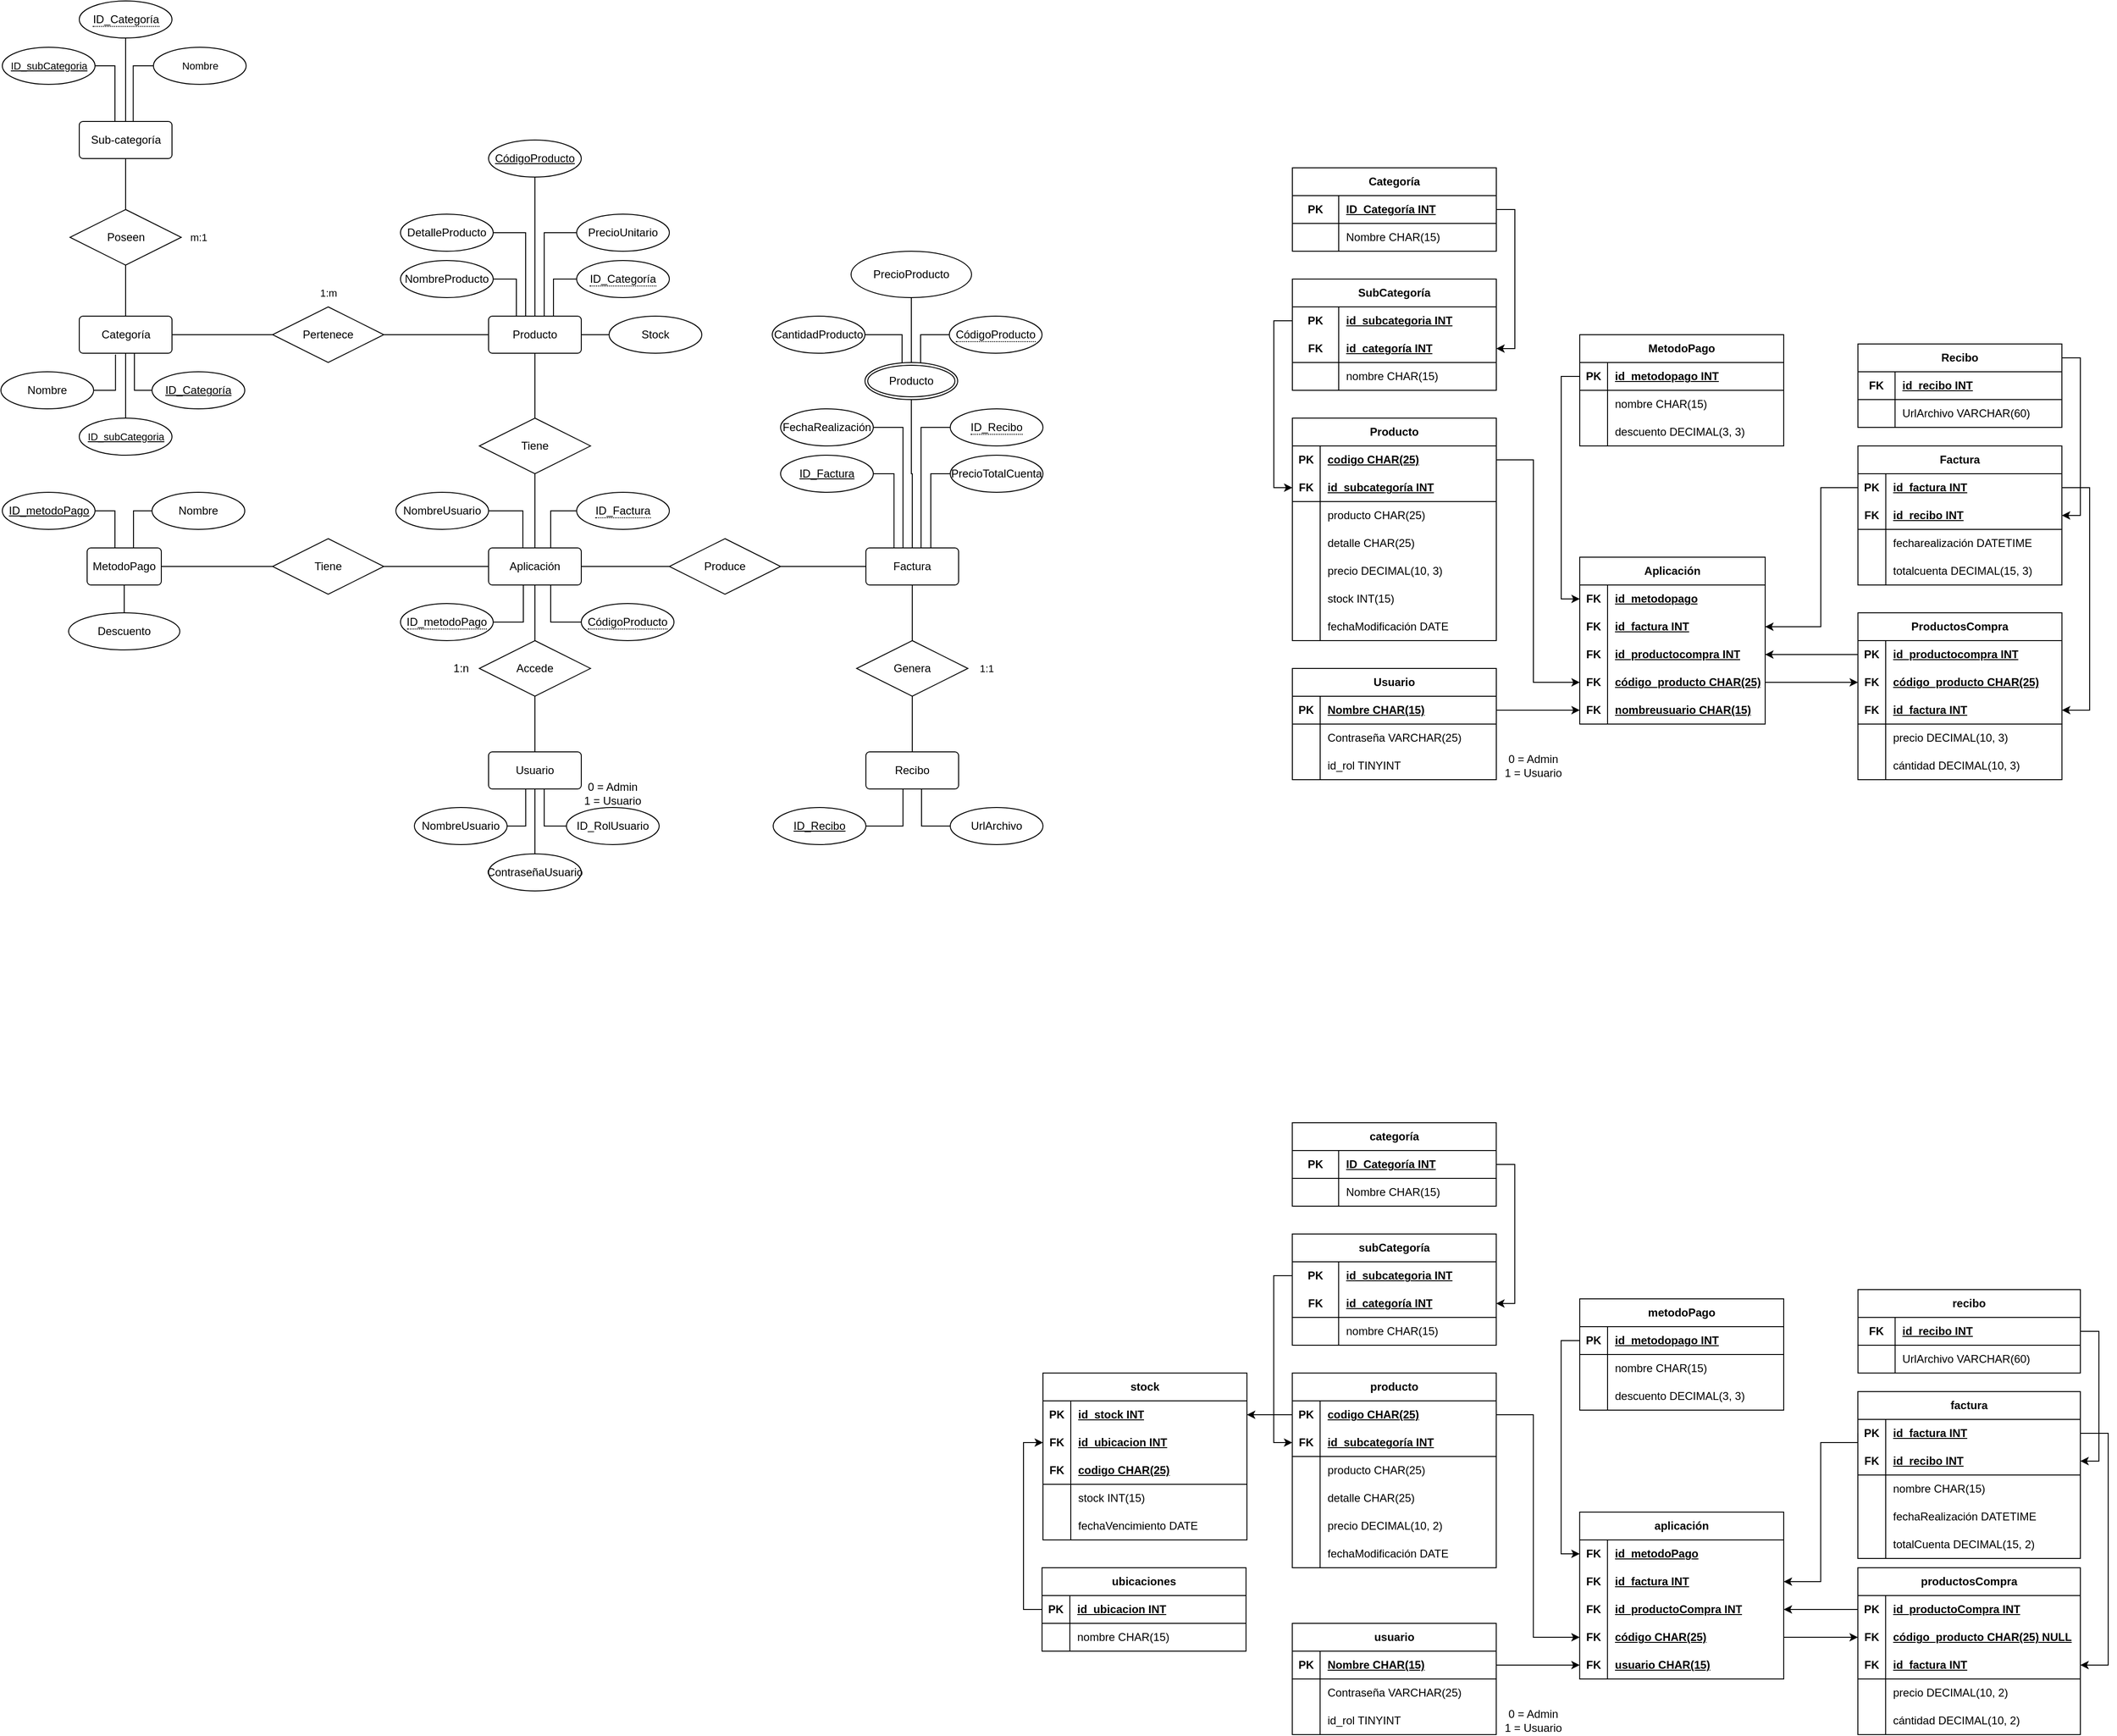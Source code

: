 <mxfile version="21.6.8" type="device">
  <diagram id="vDqjUoAuHQiaoz7LTiOU" name="AlmacénMary">
    <mxGraphModel dx="1434" dy="798" grid="1" gridSize="10" guides="1" tooltips="1" connect="1" arrows="1" fold="1" page="1" pageScale="1" pageWidth="827" pageHeight="1169" math="0" shadow="0">
      <root>
        <mxCell id="0" />
        <mxCell id="1" parent="0" />
        <mxCell id="lYTeRvdv8kLkkW_NQM2Z-179" style="edgeStyle=orthogonalEdgeStyle;rounded=0;orthogonalLoop=1;jettySize=auto;html=1;entryX=0;entryY=0.5;entryDx=0;entryDy=0;endArrow=none;endFill=0;" parent="1" source="lYTeRvdv8kLkkW_NQM2Z-133" target="lYTeRvdv8kLkkW_NQM2Z-173" edge="1">
          <mxGeometry relative="1" as="geometry" />
        </mxCell>
        <mxCell id="lYTeRvdv8kLkkW_NQM2Z-203" style="edgeStyle=orthogonalEdgeStyle;rounded=0;orthogonalLoop=1;jettySize=auto;html=1;entryX=1;entryY=0.5;entryDx=0;entryDy=0;endArrow=none;endFill=0;" parent="1" source="lYTeRvdv8kLkkW_NQM2Z-133" target="lYTeRvdv8kLkkW_NQM2Z-162" edge="1">
          <mxGeometry relative="1" as="geometry">
            <Array as="points">
              <mxPoint x="680" y="560" />
            </Array>
          </mxGeometry>
        </mxCell>
        <mxCell id="lYTeRvdv8kLkkW_NQM2Z-204" style="edgeStyle=orthogonalEdgeStyle;rounded=0;orthogonalLoop=1;jettySize=auto;html=1;entryX=0;entryY=0.5;entryDx=0;entryDy=0;endArrow=none;endFill=0;" parent="1" source="lYTeRvdv8kLkkW_NQM2Z-133" target="lYTeRvdv8kLkkW_NQM2Z-161" edge="1">
          <mxGeometry relative="1" as="geometry">
            <Array as="points">
              <mxPoint x="710" y="560" />
            </Array>
          </mxGeometry>
        </mxCell>
        <mxCell id="lYTeRvdv8kLkkW_NQM2Z-261" style="edgeStyle=orthogonalEdgeStyle;rounded=0;orthogonalLoop=1;jettySize=auto;html=1;entryX=1;entryY=0.5;entryDx=0;entryDy=0;endArrow=none;endFill=0;" parent="1" source="lYTeRvdv8kLkkW_NQM2Z-133" target="lYTeRvdv8kLkkW_NQM2Z-160" edge="1">
          <mxGeometry relative="1" as="geometry">
            <Array as="points">
              <mxPoint x="710" y="680" />
            </Array>
          </mxGeometry>
        </mxCell>
        <mxCell id="lYTeRvdv8kLkkW_NQM2Z-262" style="edgeStyle=orthogonalEdgeStyle;rounded=0;orthogonalLoop=1;jettySize=auto;html=1;entryX=0.5;entryY=1;entryDx=0;entryDy=0;endArrow=none;endFill=0;" parent="1" source="lYTeRvdv8kLkkW_NQM2Z-133" target="lYTeRvdv8kLkkW_NQM2Z-260" edge="1">
          <mxGeometry relative="1" as="geometry" />
        </mxCell>
        <mxCell id="lYTeRvdv8kLkkW_NQM2Z-133" value="Aplicación" style="rounded=1;arcSize=10;whiteSpace=wrap;html=1;align=center;" parent="1" vertex="1">
          <mxGeometry x="643" y="600" width="100" height="40" as="geometry" />
        </mxCell>
        <mxCell id="lYTeRvdv8kLkkW_NQM2Z-134" value="Usuario" style="rounded=1;arcSize=10;whiteSpace=wrap;html=1;align=center;" parent="1" vertex="1">
          <mxGeometry x="643" y="820" width="100" height="40" as="geometry" />
        </mxCell>
        <mxCell id="lYTeRvdv8kLkkW_NQM2Z-135" style="edgeStyle=orthogonalEdgeStyle;rounded=0;orthogonalLoop=1;jettySize=auto;html=1;entryX=0.5;entryY=1;entryDx=0;entryDy=0;endArrow=none;endFill=0;" parent="1" source="lYTeRvdv8kLkkW_NQM2Z-141" target="lYTeRvdv8kLkkW_NQM2Z-164" edge="1">
          <mxGeometry relative="1" as="geometry" />
        </mxCell>
        <mxCell id="lYTeRvdv8kLkkW_NQM2Z-136" style="edgeStyle=orthogonalEdgeStyle;rounded=0;orthogonalLoop=1;jettySize=auto;html=1;entryX=1;entryY=0.5;entryDx=0;entryDy=0;endArrow=none;endFill=0;" parent="1" source="lYTeRvdv8kLkkW_NQM2Z-141" target="lYTeRvdv8kLkkW_NQM2Z-156" edge="1">
          <mxGeometry relative="1" as="geometry">
            <Array as="points">
              <mxPoint x="683" y="260" />
            </Array>
          </mxGeometry>
        </mxCell>
        <mxCell id="lYTeRvdv8kLkkW_NQM2Z-137" style="edgeStyle=orthogonalEdgeStyle;rounded=0;orthogonalLoop=1;jettySize=auto;html=1;entryX=0;entryY=0.5;entryDx=0;entryDy=0;endArrow=none;endFill=0;" parent="1" source="lYTeRvdv8kLkkW_NQM2Z-141" target="lYTeRvdv8kLkkW_NQM2Z-157" edge="1">
          <mxGeometry relative="1" as="geometry">
            <Array as="points">
              <mxPoint x="703" y="260" />
            </Array>
          </mxGeometry>
        </mxCell>
        <mxCell id="lYTeRvdv8kLkkW_NQM2Z-138" style="edgeStyle=orthogonalEdgeStyle;rounded=0;orthogonalLoop=1;jettySize=auto;html=1;entryX=1;entryY=0.5;entryDx=0;entryDy=0;endArrow=none;endFill=0;" parent="1" source="lYTeRvdv8kLkkW_NQM2Z-141" target="lYTeRvdv8kLkkW_NQM2Z-155" edge="1">
          <mxGeometry relative="1" as="geometry">
            <Array as="points">
              <mxPoint x="673" y="310" />
            </Array>
          </mxGeometry>
        </mxCell>
        <mxCell id="lYTeRvdv8kLkkW_NQM2Z-140" style="edgeStyle=orthogonalEdgeStyle;rounded=0;orthogonalLoop=1;jettySize=auto;html=1;entryX=0;entryY=0.5;entryDx=0;entryDy=0;endArrow=none;endFill=0;" parent="1" source="lYTeRvdv8kLkkW_NQM2Z-141" target="lYTeRvdv8kLkkW_NQM2Z-172" edge="1">
          <mxGeometry relative="1" as="geometry">
            <Array as="points">
              <mxPoint x="713" y="310" />
            </Array>
          </mxGeometry>
        </mxCell>
        <mxCell id="lYTeRvdv8kLkkW_NQM2Z-258" style="edgeStyle=orthogonalEdgeStyle;rounded=0;orthogonalLoop=1;jettySize=auto;html=1;entryX=1;entryY=0.5;entryDx=0;entryDy=0;endArrow=none;endFill=0;" parent="1" source="lYTeRvdv8kLkkW_NQM2Z-141" target="lYTeRvdv8kLkkW_NQM2Z-169" edge="1">
          <mxGeometry relative="1" as="geometry" />
        </mxCell>
        <mxCell id="DULyICYCI1vemp3DEOBY-2" style="edgeStyle=orthogonalEdgeStyle;rounded=0;orthogonalLoop=1;jettySize=auto;html=1;exitX=1;exitY=0.5;exitDx=0;exitDy=0;entryX=0;entryY=0.5;entryDx=0;entryDy=0;endArrow=none;endFill=0;" parent="1" source="lYTeRvdv8kLkkW_NQM2Z-141" target="DULyICYCI1vemp3DEOBY-1" edge="1">
          <mxGeometry relative="1" as="geometry" />
        </mxCell>
        <mxCell id="lYTeRvdv8kLkkW_NQM2Z-141" value="Producto" style="rounded=1;arcSize=10;whiteSpace=wrap;html=1;align=center;" parent="1" vertex="1">
          <mxGeometry x="643" y="350" width="100" height="40" as="geometry" />
        </mxCell>
        <mxCell id="lYTeRvdv8kLkkW_NQM2Z-144" style="edgeStyle=orthogonalEdgeStyle;rounded=0;orthogonalLoop=1;jettySize=auto;html=1;exitX=1;exitY=0.5;exitDx=0;exitDy=0;endArrow=none;endFill=0;" parent="1" source="lYTeRvdv8kLkkW_NQM2Z-145" edge="1">
          <mxGeometry relative="1" as="geometry">
            <mxPoint x="683.059" y="860.0" as="targetPoint" />
            <Array as="points">
              <mxPoint x="683" y="900" />
            </Array>
          </mxGeometry>
        </mxCell>
        <mxCell id="lYTeRvdv8kLkkW_NQM2Z-145" value="NombreUsuario" style="ellipse;whiteSpace=wrap;html=1;align=center;" parent="1" vertex="1">
          <mxGeometry x="563" y="880" width="100" height="40" as="geometry" />
        </mxCell>
        <mxCell id="lYTeRvdv8kLkkW_NQM2Z-146" style="edgeStyle=orthogonalEdgeStyle;rounded=0;orthogonalLoop=1;jettySize=auto;html=1;exitX=0.5;exitY=0;exitDx=0;exitDy=0;entryX=0.5;entryY=1;entryDx=0;entryDy=0;endArrow=none;endFill=0;" parent="1" source="lYTeRvdv8kLkkW_NQM2Z-147" target="lYTeRvdv8kLkkW_NQM2Z-134" edge="1">
          <mxGeometry relative="1" as="geometry">
            <Array as="points" />
          </mxGeometry>
        </mxCell>
        <mxCell id="lYTeRvdv8kLkkW_NQM2Z-147" value="ContraseñaUsuario" style="ellipse;whiteSpace=wrap;html=1;align=center;" parent="1" vertex="1">
          <mxGeometry x="643" y="930" width="100" height="40" as="geometry" />
        </mxCell>
        <mxCell id="lYTeRvdv8kLkkW_NQM2Z-148" style="edgeStyle=orthogonalEdgeStyle;rounded=0;orthogonalLoop=1;jettySize=auto;html=1;exitX=0;exitY=0.5;exitDx=0;exitDy=0;entryX=0.6;entryY=1;entryDx=0;entryDy=0;entryPerimeter=0;endArrow=none;endFill=0;" parent="1" source="lYTeRvdv8kLkkW_NQM2Z-149" target="lYTeRvdv8kLkkW_NQM2Z-134" edge="1">
          <mxGeometry relative="1" as="geometry" />
        </mxCell>
        <mxCell id="lYTeRvdv8kLkkW_NQM2Z-149" value="ID_RolUsuario" style="ellipse;whiteSpace=wrap;html=1;align=center;" parent="1" vertex="1">
          <mxGeometry x="727" y="880" width="100" height="40" as="geometry" />
        </mxCell>
        <mxCell id="lYTeRvdv8kLkkW_NQM2Z-150" style="edgeStyle=orthogonalEdgeStyle;rounded=0;orthogonalLoop=1;jettySize=auto;html=1;exitX=0.5;exitY=0;exitDx=0;exitDy=0;entryX=0.5;entryY=1;entryDx=0;entryDy=0;endArrow=none;endFill=0;" parent="1" source="lYTeRvdv8kLkkW_NQM2Z-152" target="lYTeRvdv8kLkkW_NQM2Z-133" edge="1">
          <mxGeometry relative="1" as="geometry" />
        </mxCell>
        <mxCell id="lYTeRvdv8kLkkW_NQM2Z-151" style="edgeStyle=orthogonalEdgeStyle;rounded=0;orthogonalLoop=1;jettySize=auto;html=1;exitX=0.5;exitY=1;exitDx=0;exitDy=0;endArrow=none;endFill=0;" parent="1" source="lYTeRvdv8kLkkW_NQM2Z-152" target="lYTeRvdv8kLkkW_NQM2Z-134" edge="1">
          <mxGeometry relative="1" as="geometry" />
        </mxCell>
        <mxCell id="lYTeRvdv8kLkkW_NQM2Z-152" value="Accede" style="shape=rhombus;perimeter=rhombusPerimeter;whiteSpace=wrap;html=1;align=center;" parent="1" vertex="1">
          <mxGeometry x="633" y="700" width="120" height="60" as="geometry" />
        </mxCell>
        <mxCell id="lYTeRvdv8kLkkW_NQM2Z-155" value="NombreProducto" style="ellipse;whiteSpace=wrap;html=1;align=center;" parent="1" vertex="1">
          <mxGeometry x="548" y="290" width="100" height="40" as="geometry" />
        </mxCell>
        <mxCell id="lYTeRvdv8kLkkW_NQM2Z-156" value="DetalleProducto" style="ellipse;whiteSpace=wrap;html=1;align=center;" parent="1" vertex="1">
          <mxGeometry x="548" y="240" width="100" height="40" as="geometry" />
        </mxCell>
        <mxCell id="lYTeRvdv8kLkkW_NQM2Z-157" value="PrecioUnitario" style="ellipse;whiteSpace=wrap;html=1;align=center;" parent="1" vertex="1">
          <mxGeometry x="738" y="240" width="100" height="40" as="geometry" />
        </mxCell>
        <mxCell id="lYTeRvdv8kLkkW_NQM2Z-159" value="1:n" style="text;html=1;align=center;verticalAlign=middle;resizable=0;points=[];autosize=1;strokeColor=none;fillColor=none;" parent="1" vertex="1">
          <mxGeometry x="593" y="715" width="40" height="30" as="geometry" />
        </mxCell>
        <mxCell id="lYTeRvdv8kLkkW_NQM2Z-160" value="&lt;span style=&quot;border-bottom: 1px dotted&quot;&gt;CódigoProducto&lt;/span&gt;" style="ellipse;whiteSpace=wrap;html=1;align=center;" parent="1" vertex="1">
          <mxGeometry x="743" y="660" width="100" height="40" as="geometry" />
        </mxCell>
        <mxCell id="lYTeRvdv8kLkkW_NQM2Z-161" value="&lt;span style=&quot;border-bottom: 1px dotted&quot;&gt;ID_Factura&lt;/span&gt;" style="ellipse;whiteSpace=wrap;html=1;align=center;" parent="1" vertex="1">
          <mxGeometry x="738" y="540" width="100" height="40" as="geometry" />
        </mxCell>
        <mxCell id="lYTeRvdv8kLkkW_NQM2Z-162" value="NombreUsuario" style="ellipse;whiteSpace=wrap;html=1;align=center;" parent="1" vertex="1">
          <mxGeometry x="543" y="540" width="100" height="40" as="geometry" />
        </mxCell>
        <mxCell id="lYTeRvdv8kLkkW_NQM2Z-163" value="0 = Admin&lt;br&gt;1 = Usuario" style="text;html=1;strokeColor=none;fillColor=none;align=center;verticalAlign=middle;whiteSpace=wrap;rounded=0;" parent="1" vertex="1">
          <mxGeometry x="727" y="850" width="100" height="30" as="geometry" />
        </mxCell>
        <mxCell id="lYTeRvdv8kLkkW_NQM2Z-164" value="&lt;u&gt;CódigoProducto&lt;/u&gt;" style="ellipse;whiteSpace=wrap;html=1;align=center;" parent="1" vertex="1">
          <mxGeometry x="643" y="160" width="100" height="40" as="geometry" />
        </mxCell>
        <mxCell id="lYTeRvdv8kLkkW_NQM2Z-165" style="edgeStyle=orthogonalEdgeStyle;rounded=0;orthogonalLoop=1;jettySize=auto;html=1;entryX=0;entryY=0.5;entryDx=0;entryDy=0;endArrow=none;endFill=0;" parent="1" source="lYTeRvdv8kLkkW_NQM2Z-167" target="lYTeRvdv8kLkkW_NQM2Z-171" edge="1">
          <mxGeometry relative="1" as="geometry">
            <Array as="points">
              <mxPoint x="261" y="430" />
            </Array>
          </mxGeometry>
        </mxCell>
        <mxCell id="lYTeRvdv8kLkkW_NQM2Z-166" style="edgeStyle=orthogonalEdgeStyle;rounded=0;orthogonalLoop=1;jettySize=auto;html=1;entryX=1;entryY=0.5;entryDx=0;entryDy=0;endArrow=none;endFill=0;exitX=0.391;exitY=1.034;exitDx=0;exitDy=0;exitPerimeter=0;" parent="1" source="lYTeRvdv8kLkkW_NQM2Z-167" target="lYTeRvdv8kLkkW_NQM2Z-170" edge="1">
          <mxGeometry relative="1" as="geometry">
            <Array as="points">
              <mxPoint x="241" y="430" />
            </Array>
          </mxGeometry>
        </mxCell>
        <mxCell id="DULyICYCI1vemp3DEOBY-6" style="edgeStyle=orthogonalEdgeStyle;shape=connector;rounded=0;orthogonalLoop=1;jettySize=auto;html=1;exitX=0.5;exitY=0;exitDx=0;exitDy=0;entryX=0.5;entryY=1;entryDx=0;entryDy=0;labelBackgroundColor=default;strokeColor=default;fontFamily=Helvetica;fontSize=11;fontColor=default;endArrow=none;endFill=0;" parent="1" source="lYTeRvdv8kLkkW_NQM2Z-167" target="DULyICYCI1vemp3DEOBY-4" edge="1">
          <mxGeometry relative="1" as="geometry" />
        </mxCell>
        <mxCell id="MU-CBqEzvpY1SloHTtcO-3" style="edgeStyle=orthogonalEdgeStyle;rounded=0;orthogonalLoop=1;jettySize=auto;html=1;endArrow=none;endFill=0;" parent="1" source="lYTeRvdv8kLkkW_NQM2Z-167" target="MU-CBqEzvpY1SloHTtcO-2" edge="1">
          <mxGeometry relative="1" as="geometry" />
        </mxCell>
        <mxCell id="lYTeRvdv8kLkkW_NQM2Z-167" value="Categoría" style="rounded=1;arcSize=10;whiteSpace=wrap;html=1;align=center;" parent="1" vertex="1">
          <mxGeometry x="201.5" y="350" width="100" height="40" as="geometry" />
        </mxCell>
        <mxCell id="lYTeRvdv8kLkkW_NQM2Z-259" style="edgeStyle=orthogonalEdgeStyle;rounded=0;orthogonalLoop=1;jettySize=auto;html=1;entryX=1;entryY=0.5;entryDx=0;entryDy=0;endArrow=none;endFill=0;" parent="1" source="lYTeRvdv8kLkkW_NQM2Z-169" target="lYTeRvdv8kLkkW_NQM2Z-167" edge="1">
          <mxGeometry relative="1" as="geometry" />
        </mxCell>
        <mxCell id="lYTeRvdv8kLkkW_NQM2Z-169" value="Pertenece" style="shape=rhombus;perimeter=rhombusPerimeter;whiteSpace=wrap;html=1;align=center;" parent="1" vertex="1">
          <mxGeometry x="410" y="340" width="120" height="60" as="geometry" />
        </mxCell>
        <mxCell id="lYTeRvdv8kLkkW_NQM2Z-170" value="Nombre" style="ellipse;whiteSpace=wrap;html=1;align=center;" parent="1" vertex="1">
          <mxGeometry x="117" y="410" width="100" height="40" as="geometry" />
        </mxCell>
        <mxCell id="lYTeRvdv8kLkkW_NQM2Z-171" value="&lt;u&gt;ID_Categoría&lt;/u&gt;" style="ellipse;whiteSpace=wrap;html=1;align=center;" parent="1" vertex="1">
          <mxGeometry x="280" y="410" width="100" height="40" as="geometry" />
        </mxCell>
        <mxCell id="lYTeRvdv8kLkkW_NQM2Z-172" value="&lt;span style=&quot;border-bottom: 1px dotted&quot;&gt;ID_Categoría&lt;/span&gt;" style="ellipse;whiteSpace=wrap;html=1;align=center;" parent="1" vertex="1">
          <mxGeometry x="738" y="290" width="100" height="40" as="geometry" />
        </mxCell>
        <mxCell id="lYTeRvdv8kLkkW_NQM2Z-180" style="edgeStyle=orthogonalEdgeStyle;rounded=0;orthogonalLoop=1;jettySize=auto;html=1;entryX=0;entryY=0.5;entryDx=0;entryDy=0;endArrow=none;endFill=0;" parent="1" source="lYTeRvdv8kLkkW_NQM2Z-173" target="lYTeRvdv8kLkkW_NQM2Z-175" edge="1">
          <mxGeometry relative="1" as="geometry" />
        </mxCell>
        <mxCell id="lYTeRvdv8kLkkW_NQM2Z-173" value="Produce" style="shape=rhombus;perimeter=rhombusPerimeter;whiteSpace=wrap;html=1;align=center;" parent="1" vertex="1">
          <mxGeometry x="838" y="590" width="120" height="60" as="geometry" />
        </mxCell>
        <mxCell id="lYTeRvdv8kLkkW_NQM2Z-183" style="edgeStyle=orthogonalEdgeStyle;rounded=0;orthogonalLoop=1;jettySize=auto;html=1;entryX=0.5;entryY=0;entryDx=0;entryDy=0;endArrow=none;endFill=0;" parent="1" source="lYTeRvdv8kLkkW_NQM2Z-175" target="lYTeRvdv8kLkkW_NQM2Z-182" edge="1">
          <mxGeometry relative="1" as="geometry" />
        </mxCell>
        <mxCell id="lYTeRvdv8kLkkW_NQM2Z-222" style="edgeStyle=orthogonalEdgeStyle;rounded=0;orthogonalLoop=1;jettySize=auto;html=1;entryX=1;entryY=0.5;entryDx=0;entryDy=0;endArrow=none;endFill=0;exitX=0.4;exitY=0.033;exitDx=0;exitDy=0;exitPerimeter=0;" parent="1" source="lYTeRvdv8kLkkW_NQM2Z-175" target="lYTeRvdv8kLkkW_NQM2Z-218" edge="1">
          <mxGeometry relative="1" as="geometry">
            <Array as="points">
              <mxPoint x="1090" y="470" />
            </Array>
          </mxGeometry>
        </mxCell>
        <mxCell id="lYTeRvdv8kLkkW_NQM2Z-224" style="edgeStyle=orthogonalEdgeStyle;rounded=0;orthogonalLoop=1;jettySize=auto;html=1;entryX=1;entryY=0.5;entryDx=0;entryDy=0;endArrow=none;endFill=0;exitX=0.303;exitY=-0.008;exitDx=0;exitDy=0;exitPerimeter=0;" parent="1" source="lYTeRvdv8kLkkW_NQM2Z-175" target="lYTeRvdv8kLkkW_NQM2Z-210" edge="1">
          <mxGeometry relative="1" as="geometry">
            <Array as="points">
              <mxPoint x="1080" y="520" />
            </Array>
          </mxGeometry>
        </mxCell>
        <mxCell id="lYTeRvdv8kLkkW_NQM2Z-225" style="edgeStyle=orthogonalEdgeStyle;rounded=0;orthogonalLoop=1;jettySize=auto;html=1;entryX=0;entryY=0.5;entryDx=0;entryDy=0;endArrow=none;endFill=0;" parent="1" source="lYTeRvdv8kLkkW_NQM2Z-175" target="lYTeRvdv8kLkkW_NQM2Z-217" edge="1">
          <mxGeometry relative="1" as="geometry">
            <Array as="points">
              <mxPoint x="1120" y="520" />
            </Array>
          </mxGeometry>
        </mxCell>
        <mxCell id="lYTeRvdv8kLkkW_NQM2Z-235" style="edgeStyle=orthogonalEdgeStyle;rounded=0;orthogonalLoop=1;jettySize=auto;html=1;entryX=0;entryY=0.5;entryDx=0;entryDy=0;endArrow=none;endFill=0;exitX=0.595;exitY=0.004;exitDx=0;exitDy=0;exitPerimeter=0;" parent="1" source="lYTeRvdv8kLkkW_NQM2Z-175" target="lYTeRvdv8kLkkW_NQM2Z-234" edge="1">
          <mxGeometry relative="1" as="geometry">
            <Array as="points">
              <mxPoint x="1109" y="470" />
            </Array>
          </mxGeometry>
        </mxCell>
        <mxCell id="lYTeRvdv8kLkkW_NQM2Z-237" style="edgeStyle=orthogonalEdgeStyle;rounded=0;orthogonalLoop=1;jettySize=auto;html=1;entryX=0.5;entryY=1;entryDx=0;entryDy=0;endArrow=none;endFill=0;" parent="1" source="lYTeRvdv8kLkkW_NQM2Z-175" target="lYTeRvdv8kLkkW_NQM2Z-247" edge="1">
          <mxGeometry relative="1" as="geometry">
            <mxPoint x="1100" y="395" as="targetPoint" />
          </mxGeometry>
        </mxCell>
        <mxCell id="lYTeRvdv8kLkkW_NQM2Z-175" value="Factura" style="rounded=1;arcSize=10;whiteSpace=wrap;html=1;align=center;" parent="1" vertex="1">
          <mxGeometry x="1050" y="600" width="100" height="40" as="geometry" />
        </mxCell>
        <mxCell id="lYTeRvdv8kLkkW_NQM2Z-229" style="edgeStyle=orthogonalEdgeStyle;rounded=0;orthogonalLoop=1;jettySize=auto;html=1;entryX=0.5;entryY=0;entryDx=0;entryDy=0;endArrow=none;endFill=0;" parent="1" source="lYTeRvdv8kLkkW_NQM2Z-182" target="lYTeRvdv8kLkkW_NQM2Z-228" edge="1">
          <mxGeometry relative="1" as="geometry" />
        </mxCell>
        <mxCell id="lYTeRvdv8kLkkW_NQM2Z-182" value="Genera" style="shape=rhombus;perimeter=rhombusPerimeter;whiteSpace=wrap;html=1;align=center;" parent="1" vertex="1">
          <mxGeometry x="1040" y="700" width="120" height="60" as="geometry" />
        </mxCell>
        <mxCell id="lYTeRvdv8kLkkW_NQM2Z-198" style="edgeStyle=orthogonalEdgeStyle;rounded=0;orthogonalLoop=1;jettySize=auto;html=1;entryX=0;entryY=0.5;entryDx=0;entryDy=0;endArrow=none;endFill=0;strokeColor=default;" parent="1" source="lYTeRvdv8kLkkW_NQM2Z-185" target="lYTeRvdv8kLkkW_NQM2Z-187" edge="1">
          <mxGeometry relative="1" as="geometry" />
        </mxCell>
        <mxCell id="lYTeRvdv8kLkkW_NQM2Z-266" style="edgeStyle=orthogonalEdgeStyle;rounded=0;orthogonalLoop=1;jettySize=auto;html=1;entryX=1;entryY=0.5;entryDx=0;entryDy=0;strokeColor=default;endArrow=none;endFill=0;" parent="1" source="lYTeRvdv8kLkkW_NQM2Z-185" target="lYTeRvdv8kLkkW_NQM2Z-256" edge="1">
          <mxGeometry relative="1" as="geometry">
            <Array as="points">
              <mxPoint x="240" y="560" />
            </Array>
          </mxGeometry>
        </mxCell>
        <mxCell id="lYTeRvdv8kLkkW_NQM2Z-267" style="edgeStyle=orthogonalEdgeStyle;rounded=0;orthogonalLoop=1;jettySize=auto;html=1;entryX=0;entryY=0.5;entryDx=0;entryDy=0;strokeColor=default;endArrow=none;endFill=0;" parent="1" source="lYTeRvdv8kLkkW_NQM2Z-185" target="lYTeRvdv8kLkkW_NQM2Z-257" edge="1">
          <mxGeometry relative="1" as="geometry">
            <Array as="points">
              <mxPoint x="260" y="560" />
            </Array>
          </mxGeometry>
        </mxCell>
        <mxCell id="ylq0Wh5do1DhNVSN07a9-79" style="edgeStyle=orthogonalEdgeStyle;rounded=0;orthogonalLoop=1;jettySize=auto;html=1;exitX=0.5;exitY=1;exitDx=0;exitDy=0;entryX=0.5;entryY=0;entryDx=0;entryDy=0;strokeColor=default;endArrow=none;endFill=0;" parent="1" source="lYTeRvdv8kLkkW_NQM2Z-185" target="ylq0Wh5do1DhNVSN07a9-77" edge="1">
          <mxGeometry relative="1" as="geometry" />
        </mxCell>
        <mxCell id="lYTeRvdv8kLkkW_NQM2Z-185" value="MetodoPago" style="rounded=1;arcSize=10;whiteSpace=wrap;html=1;align=center;strokeColor=default;" parent="1" vertex="1">
          <mxGeometry x="210" y="600" width="80" height="40" as="geometry" />
        </mxCell>
        <mxCell id="lYTeRvdv8kLkkW_NQM2Z-199" style="edgeStyle=orthogonalEdgeStyle;rounded=0;orthogonalLoop=1;jettySize=auto;html=1;entryX=0;entryY=0.5;entryDx=0;entryDy=0;endArrow=none;endFill=0;" parent="1" source="lYTeRvdv8kLkkW_NQM2Z-187" target="lYTeRvdv8kLkkW_NQM2Z-133" edge="1">
          <mxGeometry relative="1" as="geometry" />
        </mxCell>
        <mxCell id="lYTeRvdv8kLkkW_NQM2Z-187" value="Tiene" style="shape=rhombus;perimeter=rhombusPerimeter;whiteSpace=wrap;html=1;align=center;" parent="1" vertex="1">
          <mxGeometry x="410" y="590" width="120" height="60" as="geometry" />
        </mxCell>
        <mxCell id="lYTeRvdv8kLkkW_NQM2Z-210" value="ID_Factura" style="ellipse;whiteSpace=wrap;html=1;align=center;fontStyle=4;" parent="1" vertex="1">
          <mxGeometry x="958" y="500" width="100" height="40" as="geometry" />
        </mxCell>
        <mxCell id="lYTeRvdv8kLkkW_NQM2Z-217" value="PrecioTotalCuenta" style="ellipse;whiteSpace=wrap;html=1;align=center;" parent="1" vertex="1">
          <mxGeometry x="1141" y="500" width="100" height="40" as="geometry" />
        </mxCell>
        <mxCell id="lYTeRvdv8kLkkW_NQM2Z-218" value="FechaRealización" style="ellipse;whiteSpace=wrap;html=1;align=center;" parent="1" vertex="1">
          <mxGeometry x="958" y="450" width="100" height="40" as="geometry" />
        </mxCell>
        <mxCell id="lYTeRvdv8kLkkW_NQM2Z-270" style="edgeStyle=orthogonalEdgeStyle;rounded=0;orthogonalLoop=1;jettySize=auto;html=1;entryX=1;entryY=0.5;entryDx=0;entryDy=0;endArrow=none;endFill=0;" parent="1" source="lYTeRvdv8kLkkW_NQM2Z-228" target="lYTeRvdv8kLkkW_NQM2Z-242" edge="1">
          <mxGeometry relative="1" as="geometry">
            <Array as="points">
              <mxPoint x="1090" y="900" />
            </Array>
          </mxGeometry>
        </mxCell>
        <mxCell id="lYTeRvdv8kLkkW_NQM2Z-271" style="edgeStyle=orthogonalEdgeStyle;rounded=0;orthogonalLoop=1;jettySize=auto;html=1;entryX=0;entryY=0.5;entryDx=0;entryDy=0;endArrow=none;endFill=0;" parent="1" source="lYTeRvdv8kLkkW_NQM2Z-228" target="lYTeRvdv8kLkkW_NQM2Z-232" edge="1">
          <mxGeometry relative="1" as="geometry">
            <Array as="points">
              <mxPoint x="1110" y="900" />
            </Array>
          </mxGeometry>
        </mxCell>
        <mxCell id="lYTeRvdv8kLkkW_NQM2Z-228" value="Recibo" style="rounded=1;arcSize=10;whiteSpace=wrap;html=1;align=center;" parent="1" vertex="1">
          <mxGeometry x="1050" y="820" width="100" height="40" as="geometry" />
        </mxCell>
        <mxCell id="lYTeRvdv8kLkkW_NQM2Z-232" value="UrlArchivo" style="ellipse;whiteSpace=wrap;html=1;align=center;" parent="1" vertex="1">
          <mxGeometry x="1141" y="880" width="100" height="40" as="geometry" />
        </mxCell>
        <mxCell id="lYTeRvdv8kLkkW_NQM2Z-234" value="&lt;span style=&quot;border-bottom: 1px dotted&quot;&gt;ID_Recibo&lt;/span&gt;" style="ellipse;whiteSpace=wrap;html=1;align=center;" parent="1" vertex="1">
          <mxGeometry x="1141" y="450" width="100" height="40" as="geometry" />
        </mxCell>
        <mxCell id="lYTeRvdv8kLkkW_NQM2Z-242" value="&lt;u&gt;ID_Recibo&lt;/u&gt;" style="ellipse;whiteSpace=wrap;html=1;align=center;" parent="1" vertex="1">
          <mxGeometry x="950" y="880" width="100" height="40" as="geometry" />
        </mxCell>
        <mxCell id="lYTeRvdv8kLkkW_NQM2Z-252" style="edgeStyle=orthogonalEdgeStyle;rounded=0;orthogonalLoop=1;jettySize=auto;html=1;entryX=0.5;entryY=1;entryDx=0;entryDy=0;endArrow=none;endFill=0;" parent="1" source="lYTeRvdv8kLkkW_NQM2Z-247" target="lYTeRvdv8kLkkW_NQM2Z-251" edge="1">
          <mxGeometry relative="1" as="geometry" />
        </mxCell>
        <mxCell id="lYTeRvdv8kLkkW_NQM2Z-253" style="edgeStyle=orthogonalEdgeStyle;rounded=0;orthogonalLoop=1;jettySize=auto;html=1;entryX=1;entryY=0.5;entryDx=0;entryDy=0;endArrow=none;endFill=0;" parent="1" source="lYTeRvdv8kLkkW_NQM2Z-247" target="lYTeRvdv8kLkkW_NQM2Z-249" edge="1">
          <mxGeometry relative="1" as="geometry">
            <Array as="points">
              <mxPoint x="1089" y="370" />
            </Array>
          </mxGeometry>
        </mxCell>
        <mxCell id="lYTeRvdv8kLkkW_NQM2Z-254" style="edgeStyle=orthogonalEdgeStyle;rounded=0;orthogonalLoop=1;jettySize=auto;html=1;entryX=0;entryY=0.5;entryDx=0;entryDy=0;endArrow=none;endFill=0;" parent="1" source="lYTeRvdv8kLkkW_NQM2Z-247" target="lYTeRvdv8kLkkW_NQM2Z-250" edge="1">
          <mxGeometry relative="1" as="geometry">
            <Array as="points">
              <mxPoint x="1109" y="370" />
            </Array>
          </mxGeometry>
        </mxCell>
        <mxCell id="lYTeRvdv8kLkkW_NQM2Z-247" value="Producto" style="ellipse;shape=doubleEllipse;margin=3;whiteSpace=wrap;html=1;align=center;" parent="1" vertex="1">
          <mxGeometry x="1049" y="400" width="100" height="40" as="geometry" />
        </mxCell>
        <mxCell id="lYTeRvdv8kLkkW_NQM2Z-249" value="CantidadProducto" style="ellipse;whiteSpace=wrap;html=1;align=center;" parent="1" vertex="1">
          <mxGeometry x="949" y="350" width="100" height="40" as="geometry" />
        </mxCell>
        <mxCell id="lYTeRvdv8kLkkW_NQM2Z-250" value="&lt;span style=&quot;border-bottom: 1px dotted&quot;&gt;CódigoProducto&lt;/span&gt;" style="ellipse;whiteSpace=wrap;html=1;align=center;" parent="1" vertex="1">
          <mxGeometry x="1140" y="350" width="100" height="40" as="geometry" />
        </mxCell>
        <mxCell id="lYTeRvdv8kLkkW_NQM2Z-251" value="PrecioProducto" style="ellipse;whiteSpace=wrap;html=1;align=center;" parent="1" vertex="1">
          <mxGeometry x="1034" y="280" width="130" height="50" as="geometry" />
        </mxCell>
        <mxCell id="lYTeRvdv8kLkkW_NQM2Z-256" value="ID_metodoPago" style="ellipse;whiteSpace=wrap;html=1;align=center;fontStyle=4;" parent="1" vertex="1">
          <mxGeometry x="118.5" y="540" width="100" height="40" as="geometry" />
        </mxCell>
        <mxCell id="lYTeRvdv8kLkkW_NQM2Z-257" value="Nombre" style="ellipse;whiteSpace=wrap;html=1;align=center;" parent="1" vertex="1">
          <mxGeometry x="280" y="540" width="100" height="40" as="geometry" />
        </mxCell>
        <mxCell id="lYTeRvdv8kLkkW_NQM2Z-263" style="edgeStyle=orthogonalEdgeStyle;rounded=0;orthogonalLoop=1;jettySize=auto;html=1;entryX=0.5;entryY=1;entryDx=0;entryDy=0;endArrow=none;endFill=0;" parent="1" source="lYTeRvdv8kLkkW_NQM2Z-260" target="lYTeRvdv8kLkkW_NQM2Z-141" edge="1">
          <mxGeometry relative="1" as="geometry" />
        </mxCell>
        <mxCell id="lYTeRvdv8kLkkW_NQM2Z-260" value="Tiene" style="shape=rhombus;perimeter=rhombusPerimeter;whiteSpace=wrap;html=1;align=center;" parent="1" vertex="1">
          <mxGeometry x="633" y="460" width="120" height="60" as="geometry" />
        </mxCell>
        <mxCell id="ylq0Wh5do1DhNVSN07a9-77" value="Descuento" style="ellipse;whiteSpace=wrap;html=1;align=center;" parent="1" vertex="1">
          <mxGeometry x="190" y="670" width="120" height="40" as="geometry" />
        </mxCell>
        <mxCell id="ylq0Wh5do1DhNVSN07a9-82" style="edgeStyle=orthogonalEdgeStyle;shape=connector;rounded=0;orthogonalLoop=1;jettySize=auto;html=1;exitX=1;exitY=0.5;exitDx=0;exitDy=0;entryX=0.375;entryY=1.013;entryDx=0;entryDy=0;entryPerimeter=0;labelBackgroundColor=default;strokeColor=default;fontFamily=Helvetica;fontSize=11;fontColor=default;endArrow=none;endFill=0;" parent="1" source="ylq0Wh5do1DhNVSN07a9-81" target="lYTeRvdv8kLkkW_NQM2Z-133" edge="1">
          <mxGeometry relative="1" as="geometry" />
        </mxCell>
        <mxCell id="ylq0Wh5do1DhNVSN07a9-81" value="&lt;span style=&quot;border-bottom: 1px dotted&quot;&gt;ID_metodoPago&lt;/span&gt;" style="ellipse;whiteSpace=wrap;html=1;align=center;" parent="1" vertex="1">
          <mxGeometry x="548" y="660" width="100" height="40" as="geometry" />
        </mxCell>
        <mxCell id="l4XwQl3PcMBx6Q5eZ_6Q-120" value="Aplicación" style="shape=table;startSize=30;container=1;collapsible=1;childLayout=tableLayout;fixedRows=1;rowLines=0;fontStyle=1;align=center;resizeLast=1;html=1;whiteSpace=wrap;" parent="1" vertex="1">
          <mxGeometry x="1820" y="610" width="200" height="180" as="geometry" />
        </mxCell>
        <mxCell id="l4XwQl3PcMBx6Q5eZ_6Q-130" value="" style="shape=tableRow;horizontal=0;startSize=0;swimlaneHead=0;swimlaneBody=0;fillColor=none;collapsible=0;dropTarget=0;points=[[0,0.5],[1,0.5]];portConstraint=eastwest;top=0;left=0;right=0;bottom=0;html=1;" parent="l4XwQl3PcMBx6Q5eZ_6Q-120" vertex="1">
          <mxGeometry y="30" width="200" height="30" as="geometry" />
        </mxCell>
        <mxCell id="l4XwQl3PcMBx6Q5eZ_6Q-131" value="FK" style="shape=partialRectangle;connectable=0;fillColor=none;top=0;left=0;bottom=0;right=0;fontStyle=1;overflow=hidden;html=1;whiteSpace=wrap;" parent="l4XwQl3PcMBx6Q5eZ_6Q-130" vertex="1">
          <mxGeometry width="30" height="30" as="geometry">
            <mxRectangle width="30" height="30" as="alternateBounds" />
          </mxGeometry>
        </mxCell>
        <mxCell id="l4XwQl3PcMBx6Q5eZ_6Q-132" value="id_metodopago" style="shape=partialRectangle;connectable=0;fillColor=none;top=0;left=0;bottom=0;right=0;align=left;spacingLeft=6;fontStyle=5;overflow=hidden;html=1;whiteSpace=wrap;" parent="l4XwQl3PcMBx6Q5eZ_6Q-130" vertex="1">
          <mxGeometry x="30" width="170" height="30" as="geometry">
            <mxRectangle width="170" height="30" as="alternateBounds" />
          </mxGeometry>
        </mxCell>
        <mxCell id="l4XwQl3PcMBx6Q5eZ_6Q-121" value="" style="shape=tableRow;horizontal=0;startSize=0;swimlaneHead=0;swimlaneBody=0;fillColor=none;collapsible=0;dropTarget=0;points=[[0,0.5],[1,0.5]];portConstraint=eastwest;top=0;left=0;right=0;bottom=0;html=1;" parent="l4XwQl3PcMBx6Q5eZ_6Q-120" vertex="1">
          <mxGeometry y="60" width="200" height="30" as="geometry" />
        </mxCell>
        <mxCell id="l4XwQl3PcMBx6Q5eZ_6Q-122" value="FK" style="shape=partialRectangle;connectable=0;fillColor=none;top=0;left=0;bottom=0;right=0;fontStyle=1;overflow=hidden;html=1;whiteSpace=wrap;" parent="l4XwQl3PcMBx6Q5eZ_6Q-121" vertex="1">
          <mxGeometry width="30" height="30" as="geometry">
            <mxRectangle width="30" height="30" as="alternateBounds" />
          </mxGeometry>
        </mxCell>
        <mxCell id="l4XwQl3PcMBx6Q5eZ_6Q-123" value="id_factura INT" style="shape=partialRectangle;connectable=0;fillColor=none;top=0;left=0;bottom=0;right=0;align=left;spacingLeft=6;fontStyle=5;overflow=hidden;html=1;whiteSpace=wrap;" parent="l4XwQl3PcMBx6Q5eZ_6Q-121" vertex="1">
          <mxGeometry x="30" width="170" height="30" as="geometry">
            <mxRectangle width="170" height="30" as="alternateBounds" />
          </mxGeometry>
        </mxCell>
        <mxCell id="aSvNotybGgadGFKK0nYT-16" value="" style="shape=tableRow;horizontal=0;startSize=0;swimlaneHead=0;swimlaneBody=0;fillColor=none;collapsible=0;dropTarget=0;points=[[0,0.5],[1,0.5]];portConstraint=eastwest;top=0;left=0;right=0;bottom=0;html=1;" parent="l4XwQl3PcMBx6Q5eZ_6Q-120" vertex="1">
          <mxGeometry y="90" width="200" height="30" as="geometry" />
        </mxCell>
        <mxCell id="aSvNotybGgadGFKK0nYT-17" value="FK" style="shape=partialRectangle;connectable=0;fillColor=none;top=0;left=0;bottom=0;right=0;fontStyle=1;overflow=hidden;html=1;whiteSpace=wrap;" parent="aSvNotybGgadGFKK0nYT-16" vertex="1">
          <mxGeometry width="30" height="30" as="geometry">
            <mxRectangle width="30" height="30" as="alternateBounds" />
          </mxGeometry>
        </mxCell>
        <mxCell id="aSvNotybGgadGFKK0nYT-18" value="id_productocompra INT" style="shape=partialRectangle;connectable=0;fillColor=none;top=0;left=0;bottom=0;right=0;align=left;spacingLeft=6;fontStyle=5;overflow=hidden;html=1;whiteSpace=wrap;" parent="aSvNotybGgadGFKK0nYT-16" vertex="1">
          <mxGeometry x="30" width="170" height="30" as="geometry">
            <mxRectangle width="170" height="30" as="alternateBounds" />
          </mxGeometry>
        </mxCell>
        <mxCell id="l4XwQl3PcMBx6Q5eZ_6Q-124" value="" style="shape=tableRow;horizontal=0;startSize=0;swimlaneHead=0;swimlaneBody=0;fillColor=none;collapsible=0;dropTarget=0;points=[[0,0.5],[1,0.5]];portConstraint=eastwest;top=0;left=0;right=0;bottom=0;html=1;" parent="l4XwQl3PcMBx6Q5eZ_6Q-120" vertex="1">
          <mxGeometry y="120" width="200" height="30" as="geometry" />
        </mxCell>
        <mxCell id="l4XwQl3PcMBx6Q5eZ_6Q-125" value="FK" style="shape=partialRectangle;connectable=0;fillColor=none;top=0;left=0;bottom=0;right=0;fontStyle=1;overflow=hidden;html=1;whiteSpace=wrap;" parent="l4XwQl3PcMBx6Q5eZ_6Q-124" vertex="1">
          <mxGeometry width="30" height="30" as="geometry">
            <mxRectangle width="30" height="30" as="alternateBounds" />
          </mxGeometry>
        </mxCell>
        <mxCell id="l4XwQl3PcMBx6Q5eZ_6Q-126" value="código_producto CHAR(25)" style="shape=partialRectangle;connectable=0;fillColor=none;top=0;left=0;bottom=0;right=0;align=left;spacingLeft=6;fontStyle=5;overflow=hidden;html=1;whiteSpace=wrap;" parent="l4XwQl3PcMBx6Q5eZ_6Q-124" vertex="1">
          <mxGeometry x="30" width="170" height="30" as="geometry">
            <mxRectangle width="170" height="30" as="alternateBounds" />
          </mxGeometry>
        </mxCell>
        <mxCell id="l4XwQl3PcMBx6Q5eZ_6Q-127" value="" style="shape=tableRow;horizontal=0;startSize=0;swimlaneHead=0;swimlaneBody=0;fillColor=none;collapsible=0;dropTarget=0;points=[[0,0.5],[1,0.5]];portConstraint=eastwest;top=0;left=0;right=0;bottom=0;html=1;" parent="l4XwQl3PcMBx6Q5eZ_6Q-120" vertex="1">
          <mxGeometry y="150" width="200" height="30" as="geometry" />
        </mxCell>
        <mxCell id="l4XwQl3PcMBx6Q5eZ_6Q-128" value="FK" style="shape=partialRectangle;connectable=0;fillColor=none;top=0;left=0;bottom=0;right=0;fontStyle=1;overflow=hidden;html=1;whiteSpace=wrap;" parent="l4XwQl3PcMBx6Q5eZ_6Q-127" vertex="1">
          <mxGeometry width="30" height="30" as="geometry">
            <mxRectangle width="30" height="30" as="alternateBounds" />
          </mxGeometry>
        </mxCell>
        <mxCell id="l4XwQl3PcMBx6Q5eZ_6Q-129" value="nombreusuario CHAR(15)" style="shape=partialRectangle;connectable=0;fillColor=none;top=0;left=0;bottom=0;right=0;align=left;spacingLeft=6;fontStyle=5;overflow=hidden;html=1;whiteSpace=wrap;" parent="l4XwQl3PcMBx6Q5eZ_6Q-127" vertex="1">
          <mxGeometry x="30" width="170" height="30" as="geometry">
            <mxRectangle width="170" height="30" as="alternateBounds" />
          </mxGeometry>
        </mxCell>
        <mxCell id="l4XwQl3PcMBx6Q5eZ_6Q-133" value="Usuario" style="shape=table;startSize=30;container=1;collapsible=1;childLayout=tableLayout;fixedRows=1;rowLines=0;fontStyle=1;align=center;resizeLast=1;html=1;whiteSpace=wrap;" parent="1" vertex="1">
          <mxGeometry x="1510" y="730" width="220" height="120" as="geometry" />
        </mxCell>
        <mxCell id="l4XwQl3PcMBx6Q5eZ_6Q-134" value="" style="shape=tableRow;horizontal=0;startSize=0;swimlaneHead=0;swimlaneBody=0;fillColor=none;collapsible=0;dropTarget=0;points=[[0,0.5],[1,0.5]];portConstraint=eastwest;top=0;left=0;right=0;bottom=1;html=1;" parent="l4XwQl3PcMBx6Q5eZ_6Q-133" vertex="1">
          <mxGeometry y="30" width="220" height="30" as="geometry" />
        </mxCell>
        <mxCell id="l4XwQl3PcMBx6Q5eZ_6Q-135" value="PK" style="shape=partialRectangle;connectable=0;fillColor=none;top=0;left=0;bottom=0;right=0;fontStyle=1;overflow=hidden;html=1;whiteSpace=wrap;" parent="l4XwQl3PcMBx6Q5eZ_6Q-134" vertex="1">
          <mxGeometry width="30" height="30" as="geometry">
            <mxRectangle width="30" height="30" as="alternateBounds" />
          </mxGeometry>
        </mxCell>
        <mxCell id="l4XwQl3PcMBx6Q5eZ_6Q-136" value="Nombre CHAR(15)" style="shape=partialRectangle;connectable=0;fillColor=none;top=0;left=0;bottom=0;right=0;align=left;spacingLeft=6;fontStyle=5;overflow=hidden;html=1;whiteSpace=wrap;" parent="l4XwQl3PcMBx6Q5eZ_6Q-134" vertex="1">
          <mxGeometry x="30" width="190" height="30" as="geometry">
            <mxRectangle width="190" height="30" as="alternateBounds" />
          </mxGeometry>
        </mxCell>
        <mxCell id="l4XwQl3PcMBx6Q5eZ_6Q-140" value="" style="shape=tableRow;horizontal=0;startSize=0;swimlaneHead=0;swimlaneBody=0;fillColor=none;collapsible=0;dropTarget=0;points=[[0,0.5],[1,0.5]];portConstraint=eastwest;top=0;left=0;right=0;bottom=0;html=1;" parent="l4XwQl3PcMBx6Q5eZ_6Q-133" vertex="1">
          <mxGeometry y="60" width="220" height="30" as="geometry" />
        </mxCell>
        <mxCell id="l4XwQl3PcMBx6Q5eZ_6Q-141" value="" style="shape=partialRectangle;connectable=0;fillColor=none;top=0;left=0;bottom=0;right=0;editable=1;overflow=hidden;html=1;whiteSpace=wrap;" parent="l4XwQl3PcMBx6Q5eZ_6Q-140" vertex="1">
          <mxGeometry width="30" height="30" as="geometry">
            <mxRectangle width="30" height="30" as="alternateBounds" />
          </mxGeometry>
        </mxCell>
        <mxCell id="l4XwQl3PcMBx6Q5eZ_6Q-142" value="Contraseña VARCHAR(25)" style="shape=partialRectangle;connectable=0;fillColor=none;top=0;left=0;bottom=0;right=0;align=left;spacingLeft=6;overflow=hidden;html=1;whiteSpace=wrap;" parent="l4XwQl3PcMBx6Q5eZ_6Q-140" vertex="1">
          <mxGeometry x="30" width="190" height="30" as="geometry">
            <mxRectangle width="190" height="30" as="alternateBounds" />
          </mxGeometry>
        </mxCell>
        <mxCell id="l4XwQl3PcMBx6Q5eZ_6Q-143" value="" style="shape=tableRow;horizontal=0;startSize=0;swimlaneHead=0;swimlaneBody=0;fillColor=none;collapsible=0;dropTarget=0;points=[[0,0.5],[1,0.5]];portConstraint=eastwest;top=0;left=0;right=0;bottom=0;html=1;" parent="l4XwQl3PcMBx6Q5eZ_6Q-133" vertex="1">
          <mxGeometry y="90" width="220" height="30" as="geometry" />
        </mxCell>
        <mxCell id="l4XwQl3PcMBx6Q5eZ_6Q-144" value="" style="shape=partialRectangle;connectable=0;fillColor=none;top=0;left=0;bottom=0;right=0;editable=1;overflow=hidden;html=1;whiteSpace=wrap;" parent="l4XwQl3PcMBx6Q5eZ_6Q-143" vertex="1">
          <mxGeometry width="30" height="30" as="geometry">
            <mxRectangle width="30" height="30" as="alternateBounds" />
          </mxGeometry>
        </mxCell>
        <mxCell id="l4XwQl3PcMBx6Q5eZ_6Q-145" value="id_rol TINYINT" style="shape=partialRectangle;connectable=0;fillColor=none;top=0;left=0;bottom=0;right=0;align=left;spacingLeft=6;overflow=hidden;html=1;whiteSpace=wrap;" parent="l4XwQl3PcMBx6Q5eZ_6Q-143" vertex="1">
          <mxGeometry x="30" width="190" height="30" as="geometry">
            <mxRectangle width="190" height="30" as="alternateBounds" />
          </mxGeometry>
        </mxCell>
        <mxCell id="l4XwQl3PcMBx6Q5eZ_6Q-146" value="Factura" style="shape=table;startSize=30;container=1;collapsible=1;childLayout=tableLayout;fixedRows=1;rowLines=0;fontStyle=1;align=center;resizeLast=1;html=1;whiteSpace=wrap;" parent="1" vertex="1">
          <mxGeometry x="2120.06" y="490" width="220" height="150" as="geometry" />
        </mxCell>
        <mxCell id="l4XwQl3PcMBx6Q5eZ_6Q-147" value="" style="shape=tableRow;horizontal=0;startSize=0;swimlaneHead=0;swimlaneBody=0;fillColor=none;collapsible=0;dropTarget=0;points=[[0,0.5],[1,0.5]];portConstraint=eastwest;top=0;left=0;right=0;bottom=0;html=1;" parent="l4XwQl3PcMBx6Q5eZ_6Q-146" vertex="1">
          <mxGeometry y="30" width="220" height="30" as="geometry" />
        </mxCell>
        <mxCell id="l4XwQl3PcMBx6Q5eZ_6Q-148" value="PK" style="shape=partialRectangle;connectable=0;fillColor=none;top=0;left=0;bottom=0;right=0;fontStyle=1;overflow=hidden;html=1;whiteSpace=wrap;" parent="l4XwQl3PcMBx6Q5eZ_6Q-147" vertex="1">
          <mxGeometry width="30.06" height="30" as="geometry">
            <mxRectangle width="30.06" height="30" as="alternateBounds" />
          </mxGeometry>
        </mxCell>
        <mxCell id="l4XwQl3PcMBx6Q5eZ_6Q-149" value="id_factura INT" style="shape=partialRectangle;connectable=0;fillColor=none;top=0;left=0;bottom=0;right=0;align=left;spacingLeft=6;fontStyle=5;overflow=hidden;html=1;whiteSpace=wrap;" parent="l4XwQl3PcMBx6Q5eZ_6Q-147" vertex="1">
          <mxGeometry x="30.06" width="189.94" height="30" as="geometry">
            <mxRectangle width="189.94" height="30" as="alternateBounds" />
          </mxGeometry>
        </mxCell>
        <mxCell id="l4XwQl3PcMBx6Q5eZ_6Q-150" value="" style="shape=tableRow;horizontal=0;startSize=0;swimlaneHead=0;swimlaneBody=0;fillColor=none;collapsible=0;dropTarget=0;points=[[0,0.5],[1,0.5]];portConstraint=eastwest;top=0;left=0;right=0;bottom=1;html=1;" parent="l4XwQl3PcMBx6Q5eZ_6Q-146" vertex="1">
          <mxGeometry y="60" width="220" height="30" as="geometry" />
        </mxCell>
        <mxCell id="l4XwQl3PcMBx6Q5eZ_6Q-151" value="FK" style="shape=partialRectangle;connectable=0;fillColor=none;top=0;left=0;bottom=0;right=0;fontStyle=1;overflow=hidden;html=1;whiteSpace=wrap;" parent="l4XwQl3PcMBx6Q5eZ_6Q-150" vertex="1">
          <mxGeometry width="30.06" height="30" as="geometry">
            <mxRectangle width="30.06" height="30" as="alternateBounds" />
          </mxGeometry>
        </mxCell>
        <mxCell id="l4XwQl3PcMBx6Q5eZ_6Q-152" value="id_recibo INT" style="shape=partialRectangle;connectable=0;fillColor=none;top=0;left=0;bottom=0;right=0;align=left;spacingLeft=6;fontStyle=5;overflow=hidden;html=1;whiteSpace=wrap;" parent="l4XwQl3PcMBx6Q5eZ_6Q-150" vertex="1">
          <mxGeometry x="30.06" width="189.94" height="30" as="geometry">
            <mxRectangle width="189.94" height="30" as="alternateBounds" />
          </mxGeometry>
        </mxCell>
        <mxCell id="l4XwQl3PcMBx6Q5eZ_6Q-153" value="" style="shape=tableRow;horizontal=0;startSize=0;swimlaneHead=0;swimlaneBody=0;fillColor=none;collapsible=0;dropTarget=0;points=[[0,0.5],[1,0.5]];portConstraint=eastwest;top=0;left=0;right=0;bottom=0;html=1;" parent="l4XwQl3PcMBx6Q5eZ_6Q-146" vertex="1">
          <mxGeometry y="90" width="220" height="30" as="geometry" />
        </mxCell>
        <mxCell id="l4XwQl3PcMBx6Q5eZ_6Q-154" value="" style="shape=partialRectangle;connectable=0;fillColor=none;top=0;left=0;bottom=0;right=0;editable=1;overflow=hidden;html=1;whiteSpace=wrap;" parent="l4XwQl3PcMBx6Q5eZ_6Q-153" vertex="1">
          <mxGeometry width="30.06" height="30" as="geometry">
            <mxRectangle width="30.06" height="30" as="alternateBounds" />
          </mxGeometry>
        </mxCell>
        <mxCell id="l4XwQl3PcMBx6Q5eZ_6Q-155" value="fecharealización DATETIME" style="shape=partialRectangle;connectable=0;fillColor=none;top=0;left=0;bottom=0;right=0;align=left;spacingLeft=6;overflow=hidden;html=1;whiteSpace=wrap;" parent="l4XwQl3PcMBx6Q5eZ_6Q-153" vertex="1">
          <mxGeometry x="30.06" width="189.94" height="30" as="geometry">
            <mxRectangle width="189.94" height="30" as="alternateBounds" />
          </mxGeometry>
        </mxCell>
        <mxCell id="l4XwQl3PcMBx6Q5eZ_6Q-159" value="" style="shape=tableRow;horizontal=0;startSize=0;swimlaneHead=0;swimlaneBody=0;fillColor=none;collapsible=0;dropTarget=0;points=[[0,0.5],[1,0.5]];portConstraint=eastwest;top=0;left=0;right=0;bottom=0;html=1;" parent="l4XwQl3PcMBx6Q5eZ_6Q-146" vertex="1">
          <mxGeometry y="120" width="220" height="30" as="geometry" />
        </mxCell>
        <mxCell id="l4XwQl3PcMBx6Q5eZ_6Q-160" value="" style="shape=partialRectangle;connectable=0;fillColor=none;top=0;left=0;bottom=0;right=0;editable=1;overflow=hidden;html=1;whiteSpace=wrap;" parent="l4XwQl3PcMBx6Q5eZ_6Q-159" vertex="1">
          <mxGeometry width="30.06" height="30" as="geometry">
            <mxRectangle width="30.06" height="30" as="alternateBounds" />
          </mxGeometry>
        </mxCell>
        <mxCell id="l4XwQl3PcMBx6Q5eZ_6Q-161" value="totalcuenta DECIMAL(15, 3)" style="shape=partialRectangle;connectable=0;fillColor=none;top=0;left=0;bottom=0;right=0;align=left;spacingLeft=6;overflow=hidden;html=1;whiteSpace=wrap;" parent="l4XwQl3PcMBx6Q5eZ_6Q-159" vertex="1">
          <mxGeometry x="30.06" width="189.94" height="30" as="geometry">
            <mxRectangle width="189.94" height="30" as="alternateBounds" />
          </mxGeometry>
        </mxCell>
        <mxCell id="l4XwQl3PcMBx6Q5eZ_6Q-162" value="Recibo" style="shape=table;startSize=30;container=1;collapsible=1;childLayout=tableLayout;fixedRows=1;rowLines=0;fontStyle=1;align=center;resizeLast=1;html=1;whiteSpace=wrap;" parent="1" vertex="1">
          <mxGeometry x="2120.06" y="380" width="220" height="90" as="geometry" />
        </mxCell>
        <mxCell id="l4XwQl3PcMBx6Q5eZ_6Q-166" value="" style="shape=tableRow;horizontal=0;startSize=0;swimlaneHead=0;swimlaneBody=0;fillColor=none;collapsible=0;dropTarget=0;points=[[0,0.5],[1,0.5]];portConstraint=eastwest;top=0;left=0;right=0;bottom=1;html=1;" parent="l4XwQl3PcMBx6Q5eZ_6Q-162" vertex="1">
          <mxGeometry y="30" width="220" height="30" as="geometry" />
        </mxCell>
        <mxCell id="l4XwQl3PcMBx6Q5eZ_6Q-167" value="FK" style="shape=partialRectangle;connectable=0;fillColor=none;top=0;left=0;bottom=0;right=0;fontStyle=1;overflow=hidden;html=1;whiteSpace=wrap;" parent="l4XwQl3PcMBx6Q5eZ_6Q-166" vertex="1">
          <mxGeometry width="40.06" height="30" as="geometry">
            <mxRectangle width="40.06" height="30" as="alternateBounds" />
          </mxGeometry>
        </mxCell>
        <mxCell id="l4XwQl3PcMBx6Q5eZ_6Q-168" value="id_recibo INT" style="shape=partialRectangle;connectable=0;fillColor=none;top=0;left=0;bottom=0;right=0;align=left;spacingLeft=6;fontStyle=5;overflow=hidden;html=1;whiteSpace=wrap;" parent="l4XwQl3PcMBx6Q5eZ_6Q-166" vertex="1">
          <mxGeometry x="40.06" width="179.94" height="30" as="geometry">
            <mxRectangle width="179.94" height="30" as="alternateBounds" />
          </mxGeometry>
        </mxCell>
        <mxCell id="l4XwQl3PcMBx6Q5eZ_6Q-169" value="" style="shape=tableRow;horizontal=0;startSize=0;swimlaneHead=0;swimlaneBody=0;fillColor=none;collapsible=0;dropTarget=0;points=[[0,0.5],[1,0.5]];portConstraint=eastwest;top=0;left=0;right=0;bottom=0;html=1;" parent="l4XwQl3PcMBx6Q5eZ_6Q-162" vertex="1">
          <mxGeometry y="60" width="220" height="30" as="geometry" />
        </mxCell>
        <mxCell id="l4XwQl3PcMBx6Q5eZ_6Q-170" value="" style="shape=partialRectangle;connectable=0;fillColor=none;top=0;left=0;bottom=0;right=0;editable=1;overflow=hidden;html=1;whiteSpace=wrap;" parent="l4XwQl3PcMBx6Q5eZ_6Q-169" vertex="1">
          <mxGeometry width="40.06" height="30" as="geometry">
            <mxRectangle width="40.06" height="30" as="alternateBounds" />
          </mxGeometry>
        </mxCell>
        <mxCell id="l4XwQl3PcMBx6Q5eZ_6Q-171" value="UrlArchivo VARCHAR(60)" style="shape=partialRectangle;connectable=0;fillColor=none;top=0;left=0;bottom=0;right=0;align=left;spacingLeft=6;overflow=hidden;html=1;whiteSpace=wrap;" parent="l4XwQl3PcMBx6Q5eZ_6Q-169" vertex="1">
          <mxGeometry x="40.06" width="179.94" height="30" as="geometry">
            <mxRectangle width="179.94" height="30" as="alternateBounds" />
          </mxGeometry>
        </mxCell>
        <mxCell id="l4XwQl3PcMBx6Q5eZ_6Q-172" style="edgeStyle=orthogonalEdgeStyle;rounded=0;orthogonalLoop=1;jettySize=auto;html=1;exitX=1;exitY=0.5;exitDx=0;exitDy=0;entryX=0;entryY=0.5;entryDx=0;entryDy=0;" parent="1" source="l4XwQl3PcMBx6Q5eZ_6Q-134" target="l4XwQl3PcMBx6Q5eZ_6Q-127" edge="1">
          <mxGeometry relative="1" as="geometry">
            <Array as="points">
              <mxPoint x="1780" y="775" />
              <mxPoint x="1780" y="775" />
            </Array>
            <mxPoint x="1820" y="740" as="targetPoint" />
          </mxGeometry>
        </mxCell>
        <mxCell id="l4XwQl3PcMBx6Q5eZ_6Q-173" style="edgeStyle=orthogonalEdgeStyle;rounded=0;orthogonalLoop=1;jettySize=auto;html=1;exitX=0;exitY=0.5;exitDx=0;exitDy=0;entryX=1;entryY=0.5;entryDx=0;entryDy=0;" parent="1" source="l4XwQl3PcMBx6Q5eZ_6Q-147" target="l4XwQl3PcMBx6Q5eZ_6Q-121" edge="1">
          <mxGeometry relative="1" as="geometry">
            <Array as="points">
              <mxPoint x="2080" y="535" />
              <mxPoint x="2080" y="685" />
            </Array>
          </mxGeometry>
        </mxCell>
        <mxCell id="l4XwQl3PcMBx6Q5eZ_6Q-187" value="ProductosCompra" style="shape=table;startSize=30;container=1;collapsible=1;childLayout=tableLayout;fixedRows=1;rowLines=0;fontStyle=1;align=center;resizeLast=1;html=1;whiteSpace=wrap;" parent="1" vertex="1">
          <mxGeometry x="2120.06" y="670" width="220.06" height="180" as="geometry" />
        </mxCell>
        <mxCell id="aSvNotybGgadGFKK0nYT-13" value="" style="shape=tableRow;horizontal=0;startSize=0;swimlaneHead=0;swimlaneBody=0;fillColor=none;collapsible=0;dropTarget=0;points=[[0,0.5],[1,0.5]];portConstraint=eastwest;top=0;left=0;right=0;bottom=0;html=1;" parent="l4XwQl3PcMBx6Q5eZ_6Q-187" vertex="1">
          <mxGeometry y="30" width="220.06" height="30" as="geometry" />
        </mxCell>
        <mxCell id="aSvNotybGgadGFKK0nYT-14" value="PK" style="shape=partialRectangle;connectable=0;fillColor=none;top=0;left=0;bottom=0;right=0;fontStyle=1;overflow=hidden;html=1;whiteSpace=wrap;" parent="aSvNotybGgadGFKK0nYT-13" vertex="1">
          <mxGeometry width="29.94" height="30" as="geometry">
            <mxRectangle width="29.94" height="30" as="alternateBounds" />
          </mxGeometry>
        </mxCell>
        <mxCell id="aSvNotybGgadGFKK0nYT-15" value="id_productocompra INT" style="shape=partialRectangle;connectable=0;fillColor=none;top=0;left=0;bottom=0;right=0;align=left;spacingLeft=6;fontStyle=5;overflow=hidden;html=1;whiteSpace=wrap;" parent="aSvNotybGgadGFKK0nYT-13" vertex="1">
          <mxGeometry x="29.94" width="190.12" height="30" as="geometry">
            <mxRectangle width="190.12" height="30" as="alternateBounds" />
          </mxGeometry>
        </mxCell>
        <mxCell id="l4XwQl3PcMBx6Q5eZ_6Q-188" value="" style="shape=tableRow;horizontal=0;startSize=0;swimlaneHead=0;swimlaneBody=0;fillColor=none;collapsible=0;dropTarget=0;points=[[0,0.5],[1,0.5]];portConstraint=eastwest;top=0;left=0;right=0;bottom=0;html=1;" parent="l4XwQl3PcMBx6Q5eZ_6Q-187" vertex="1">
          <mxGeometry y="60" width="220.06" height="30" as="geometry" />
        </mxCell>
        <mxCell id="l4XwQl3PcMBx6Q5eZ_6Q-189" value="FK" style="shape=partialRectangle;connectable=0;fillColor=none;top=0;left=0;bottom=0;right=0;fontStyle=1;overflow=hidden;html=1;whiteSpace=wrap;" parent="l4XwQl3PcMBx6Q5eZ_6Q-188" vertex="1">
          <mxGeometry width="29.94" height="30" as="geometry">
            <mxRectangle width="29.94" height="30" as="alternateBounds" />
          </mxGeometry>
        </mxCell>
        <mxCell id="l4XwQl3PcMBx6Q5eZ_6Q-190" value="código_producto CHAR(25)" style="shape=partialRectangle;connectable=0;fillColor=none;top=0;left=0;bottom=0;right=0;align=left;spacingLeft=6;fontStyle=5;overflow=hidden;html=1;whiteSpace=wrap;" parent="l4XwQl3PcMBx6Q5eZ_6Q-188" vertex="1">
          <mxGeometry x="29.94" width="190.12" height="30" as="geometry">
            <mxRectangle width="190.12" height="30" as="alternateBounds" />
          </mxGeometry>
        </mxCell>
        <mxCell id="l4XwQl3PcMBx6Q5eZ_6Q-191" value="" style="shape=tableRow;horizontal=0;startSize=0;swimlaneHead=0;swimlaneBody=0;fillColor=none;collapsible=0;dropTarget=0;points=[[0,0.5],[1,0.5]];portConstraint=eastwest;top=0;left=0;right=0;bottom=1;html=1;" parent="l4XwQl3PcMBx6Q5eZ_6Q-187" vertex="1">
          <mxGeometry y="90" width="220.06" height="30" as="geometry" />
        </mxCell>
        <mxCell id="l4XwQl3PcMBx6Q5eZ_6Q-192" value="FK" style="shape=partialRectangle;connectable=0;fillColor=none;top=0;left=0;bottom=0;right=0;fontStyle=1;overflow=hidden;html=1;whiteSpace=wrap;" parent="l4XwQl3PcMBx6Q5eZ_6Q-191" vertex="1">
          <mxGeometry width="29.94" height="30" as="geometry">
            <mxRectangle width="29.94" height="30" as="alternateBounds" />
          </mxGeometry>
        </mxCell>
        <mxCell id="l4XwQl3PcMBx6Q5eZ_6Q-193" value="&lt;div&gt;id_factura INT&lt;/div&gt;" style="shape=partialRectangle;connectable=0;fillColor=none;top=0;left=0;bottom=0;right=0;align=left;spacingLeft=6;fontStyle=5;overflow=hidden;html=1;whiteSpace=wrap;" parent="l4XwQl3PcMBx6Q5eZ_6Q-191" vertex="1">
          <mxGeometry x="29.94" width="190.12" height="30" as="geometry">
            <mxRectangle width="190.12" height="30" as="alternateBounds" />
          </mxGeometry>
        </mxCell>
        <mxCell id="l4XwQl3PcMBx6Q5eZ_6Q-194" value="" style="shape=tableRow;horizontal=0;startSize=0;swimlaneHead=0;swimlaneBody=0;fillColor=none;collapsible=0;dropTarget=0;points=[[0,0.5],[1,0.5]];portConstraint=eastwest;top=0;left=0;right=0;bottom=0;html=1;" parent="l4XwQl3PcMBx6Q5eZ_6Q-187" vertex="1">
          <mxGeometry y="120" width="220.06" height="30" as="geometry" />
        </mxCell>
        <mxCell id="l4XwQl3PcMBx6Q5eZ_6Q-195" value="" style="shape=partialRectangle;connectable=0;fillColor=none;top=0;left=0;bottom=0;right=0;editable=1;overflow=hidden;html=1;whiteSpace=wrap;" parent="l4XwQl3PcMBx6Q5eZ_6Q-194" vertex="1">
          <mxGeometry width="29.94" height="30" as="geometry">
            <mxRectangle width="29.94" height="30" as="alternateBounds" />
          </mxGeometry>
        </mxCell>
        <mxCell id="l4XwQl3PcMBx6Q5eZ_6Q-196" value="precio DECIMAL(10, 3)" style="shape=partialRectangle;connectable=0;fillColor=none;top=0;left=0;bottom=0;right=0;align=left;spacingLeft=6;overflow=hidden;html=1;whiteSpace=wrap;" parent="l4XwQl3PcMBx6Q5eZ_6Q-194" vertex="1">
          <mxGeometry x="29.94" width="190.12" height="30" as="geometry">
            <mxRectangle width="190.12" height="30" as="alternateBounds" />
          </mxGeometry>
        </mxCell>
        <mxCell id="l4XwQl3PcMBx6Q5eZ_6Q-197" value="" style="shape=tableRow;horizontal=0;startSize=0;swimlaneHead=0;swimlaneBody=0;fillColor=none;collapsible=0;dropTarget=0;points=[[0,0.5],[1,0.5]];portConstraint=eastwest;top=0;left=0;right=0;bottom=0;html=1;" parent="l4XwQl3PcMBx6Q5eZ_6Q-187" vertex="1">
          <mxGeometry y="150" width="220.06" height="30" as="geometry" />
        </mxCell>
        <mxCell id="l4XwQl3PcMBx6Q5eZ_6Q-198" value="" style="shape=partialRectangle;connectable=0;fillColor=none;top=0;left=0;bottom=0;right=0;editable=1;overflow=hidden;html=1;whiteSpace=wrap;" parent="l4XwQl3PcMBx6Q5eZ_6Q-197" vertex="1">
          <mxGeometry width="29.94" height="30" as="geometry">
            <mxRectangle width="29.94" height="30" as="alternateBounds" />
          </mxGeometry>
        </mxCell>
        <mxCell id="l4XwQl3PcMBx6Q5eZ_6Q-199" value="cántidad DECIMAL(10, 3)" style="shape=partialRectangle;connectable=0;fillColor=none;top=0;left=0;bottom=0;right=0;align=left;spacingLeft=6;overflow=hidden;html=1;whiteSpace=wrap;" parent="l4XwQl3PcMBx6Q5eZ_6Q-197" vertex="1">
          <mxGeometry x="29.94" width="190.12" height="30" as="geometry">
            <mxRectangle width="190.12" height="30" as="alternateBounds" />
          </mxGeometry>
        </mxCell>
        <mxCell id="l4XwQl3PcMBx6Q5eZ_6Q-203" value="Producto" style="shape=table;startSize=30;container=1;collapsible=1;childLayout=tableLayout;fixedRows=1;rowLines=0;fontStyle=1;align=center;resizeLast=1;html=1;whiteSpace=wrap;" parent="1" vertex="1">
          <mxGeometry x="1510" y="460" width="220" height="240" as="geometry" />
        </mxCell>
        <mxCell id="l4XwQl3PcMBx6Q5eZ_6Q-204" value="" style="shape=tableRow;horizontal=0;startSize=0;swimlaneHead=0;swimlaneBody=0;fillColor=none;collapsible=0;dropTarget=0;points=[[0,0.5],[1,0.5]];portConstraint=eastwest;top=0;left=0;right=0;bottom=0;html=1;" parent="l4XwQl3PcMBx6Q5eZ_6Q-203" vertex="1">
          <mxGeometry y="30" width="220" height="30" as="geometry" />
        </mxCell>
        <mxCell id="l4XwQl3PcMBx6Q5eZ_6Q-205" value="PK" style="shape=partialRectangle;connectable=0;fillColor=none;top=0;left=0;bottom=0;right=0;fontStyle=1;overflow=hidden;html=1;whiteSpace=wrap;" parent="l4XwQl3PcMBx6Q5eZ_6Q-204" vertex="1">
          <mxGeometry width="30" height="30" as="geometry">
            <mxRectangle width="30" height="30" as="alternateBounds" />
          </mxGeometry>
        </mxCell>
        <mxCell id="l4XwQl3PcMBx6Q5eZ_6Q-206" value="codigo CHAR(25)" style="shape=partialRectangle;connectable=0;fillColor=none;top=0;left=0;bottom=0;right=0;align=left;spacingLeft=6;fontStyle=5;overflow=hidden;html=1;whiteSpace=wrap;" parent="l4XwQl3PcMBx6Q5eZ_6Q-204" vertex="1">
          <mxGeometry x="30" width="190" height="30" as="geometry">
            <mxRectangle width="190" height="30" as="alternateBounds" />
          </mxGeometry>
        </mxCell>
        <mxCell id="l4XwQl3PcMBx6Q5eZ_6Q-207" value="" style="shape=tableRow;horizontal=0;startSize=0;swimlaneHead=0;swimlaneBody=0;fillColor=none;collapsible=0;dropTarget=0;points=[[0,0.5],[1,0.5]];portConstraint=eastwest;top=0;left=0;right=0;bottom=1;html=1;" parent="l4XwQl3PcMBx6Q5eZ_6Q-203" vertex="1">
          <mxGeometry y="60" width="220" height="30" as="geometry" />
        </mxCell>
        <mxCell id="l4XwQl3PcMBx6Q5eZ_6Q-208" value="FK" style="shape=partialRectangle;connectable=0;fillColor=none;top=0;left=0;bottom=0;right=0;fontStyle=1;overflow=hidden;html=1;whiteSpace=wrap;" parent="l4XwQl3PcMBx6Q5eZ_6Q-207" vertex="1">
          <mxGeometry width="30" height="30" as="geometry">
            <mxRectangle width="30" height="30" as="alternateBounds" />
          </mxGeometry>
        </mxCell>
        <mxCell id="l4XwQl3PcMBx6Q5eZ_6Q-209" value="id_subcategoría INT" style="shape=partialRectangle;connectable=0;fillColor=none;top=0;left=0;bottom=0;right=0;align=left;spacingLeft=6;fontStyle=5;overflow=hidden;html=1;whiteSpace=wrap;" parent="l4XwQl3PcMBx6Q5eZ_6Q-207" vertex="1">
          <mxGeometry x="30" width="190" height="30" as="geometry">
            <mxRectangle width="190" height="30" as="alternateBounds" />
          </mxGeometry>
        </mxCell>
        <mxCell id="l4XwQl3PcMBx6Q5eZ_6Q-210" value="" style="shape=tableRow;horizontal=0;startSize=0;swimlaneHead=0;swimlaneBody=0;fillColor=none;collapsible=0;dropTarget=0;points=[[0,0.5],[1,0.5]];portConstraint=eastwest;top=0;left=0;right=0;bottom=0;html=1;" parent="l4XwQl3PcMBx6Q5eZ_6Q-203" vertex="1">
          <mxGeometry y="90" width="220" height="30" as="geometry" />
        </mxCell>
        <mxCell id="l4XwQl3PcMBx6Q5eZ_6Q-211" value="" style="shape=partialRectangle;connectable=0;fillColor=none;top=0;left=0;bottom=0;right=0;editable=1;overflow=hidden;html=1;whiteSpace=wrap;" parent="l4XwQl3PcMBx6Q5eZ_6Q-210" vertex="1">
          <mxGeometry width="30" height="30" as="geometry">
            <mxRectangle width="30" height="30" as="alternateBounds" />
          </mxGeometry>
        </mxCell>
        <mxCell id="l4XwQl3PcMBx6Q5eZ_6Q-212" value="producto CHAR(25)" style="shape=partialRectangle;connectable=0;fillColor=none;top=0;left=0;bottom=0;right=0;align=left;spacingLeft=6;overflow=hidden;html=1;whiteSpace=wrap;" parent="l4XwQl3PcMBx6Q5eZ_6Q-210" vertex="1">
          <mxGeometry x="30" width="190" height="30" as="geometry">
            <mxRectangle width="190" height="30" as="alternateBounds" />
          </mxGeometry>
        </mxCell>
        <mxCell id="l4XwQl3PcMBx6Q5eZ_6Q-213" value="" style="shape=tableRow;horizontal=0;startSize=0;swimlaneHead=0;swimlaneBody=0;fillColor=none;collapsible=0;dropTarget=0;points=[[0,0.5],[1,0.5]];portConstraint=eastwest;top=0;left=0;right=0;bottom=0;html=1;" parent="l4XwQl3PcMBx6Q5eZ_6Q-203" vertex="1">
          <mxGeometry y="120" width="220" height="30" as="geometry" />
        </mxCell>
        <mxCell id="l4XwQl3PcMBx6Q5eZ_6Q-214" value="" style="shape=partialRectangle;connectable=0;fillColor=none;top=0;left=0;bottom=0;right=0;editable=1;overflow=hidden;html=1;whiteSpace=wrap;" parent="l4XwQl3PcMBx6Q5eZ_6Q-213" vertex="1">
          <mxGeometry width="30" height="30" as="geometry">
            <mxRectangle width="30" height="30" as="alternateBounds" />
          </mxGeometry>
        </mxCell>
        <mxCell id="l4XwQl3PcMBx6Q5eZ_6Q-215" value="detalle CHAR(25)" style="shape=partialRectangle;connectable=0;fillColor=none;top=0;left=0;bottom=0;right=0;align=left;spacingLeft=6;overflow=hidden;html=1;whiteSpace=wrap;" parent="l4XwQl3PcMBx6Q5eZ_6Q-213" vertex="1">
          <mxGeometry x="30" width="190" height="30" as="geometry">
            <mxRectangle width="190" height="30" as="alternateBounds" />
          </mxGeometry>
        </mxCell>
        <mxCell id="l4XwQl3PcMBx6Q5eZ_6Q-216" value="" style="shape=tableRow;horizontal=0;startSize=0;swimlaneHead=0;swimlaneBody=0;fillColor=none;collapsible=0;dropTarget=0;points=[[0,0.5],[1,0.5]];portConstraint=eastwest;top=0;left=0;right=0;bottom=0;html=1;" parent="l4XwQl3PcMBx6Q5eZ_6Q-203" vertex="1">
          <mxGeometry y="150" width="220" height="30" as="geometry" />
        </mxCell>
        <mxCell id="l4XwQl3PcMBx6Q5eZ_6Q-217" value="" style="shape=partialRectangle;connectable=0;fillColor=none;top=0;left=0;bottom=0;right=0;editable=1;overflow=hidden;html=1;whiteSpace=wrap;" parent="l4XwQl3PcMBx6Q5eZ_6Q-216" vertex="1">
          <mxGeometry width="30" height="30" as="geometry">
            <mxRectangle width="30" height="30" as="alternateBounds" />
          </mxGeometry>
        </mxCell>
        <mxCell id="l4XwQl3PcMBx6Q5eZ_6Q-218" value="precio DECIMAL(10, 3)" style="shape=partialRectangle;connectable=0;fillColor=none;top=0;left=0;bottom=0;right=0;align=left;spacingLeft=6;overflow=hidden;html=1;whiteSpace=wrap;" parent="l4XwQl3PcMBx6Q5eZ_6Q-216" vertex="1">
          <mxGeometry x="30" width="190" height="30" as="geometry">
            <mxRectangle width="190" height="30" as="alternateBounds" />
          </mxGeometry>
        </mxCell>
        <mxCell id="DULyICYCI1vemp3DEOBY-27" value="" style="shape=tableRow;horizontal=0;startSize=0;swimlaneHead=0;swimlaneBody=0;fillColor=none;collapsible=0;dropTarget=0;points=[[0,0.5],[1,0.5]];portConstraint=eastwest;top=0;left=0;right=0;bottom=0;html=1;" parent="l4XwQl3PcMBx6Q5eZ_6Q-203" vertex="1">
          <mxGeometry y="180" width="220" height="30" as="geometry" />
        </mxCell>
        <mxCell id="DULyICYCI1vemp3DEOBY-28" value="" style="shape=partialRectangle;connectable=0;fillColor=none;top=0;left=0;bottom=0;right=0;editable=1;overflow=hidden;html=1;whiteSpace=wrap;" parent="DULyICYCI1vemp3DEOBY-27" vertex="1">
          <mxGeometry width="30" height="30" as="geometry">
            <mxRectangle width="30" height="30" as="alternateBounds" />
          </mxGeometry>
        </mxCell>
        <mxCell id="DULyICYCI1vemp3DEOBY-29" value="stock INT(15)" style="shape=partialRectangle;connectable=0;fillColor=none;top=0;left=0;bottom=0;right=0;align=left;spacingLeft=6;overflow=hidden;html=1;whiteSpace=wrap;" parent="DULyICYCI1vemp3DEOBY-27" vertex="1">
          <mxGeometry x="30" width="190" height="30" as="geometry">
            <mxRectangle width="190" height="30" as="alternateBounds" />
          </mxGeometry>
        </mxCell>
        <mxCell id="D3HiHAyQkfrKMhpJCtIy-1" value="" style="shape=tableRow;horizontal=0;startSize=0;swimlaneHead=0;swimlaneBody=0;fillColor=none;collapsible=0;dropTarget=0;points=[[0,0.5],[1,0.5]];portConstraint=eastwest;top=0;left=0;right=0;bottom=0;html=1;" parent="l4XwQl3PcMBx6Q5eZ_6Q-203" vertex="1">
          <mxGeometry y="210" width="220" height="30" as="geometry" />
        </mxCell>
        <mxCell id="D3HiHAyQkfrKMhpJCtIy-2" value="" style="shape=partialRectangle;connectable=0;fillColor=none;top=0;left=0;bottom=0;right=0;editable=1;overflow=hidden;html=1;whiteSpace=wrap;" parent="D3HiHAyQkfrKMhpJCtIy-1" vertex="1">
          <mxGeometry width="30" height="30" as="geometry">
            <mxRectangle width="30" height="30" as="alternateBounds" />
          </mxGeometry>
        </mxCell>
        <mxCell id="D3HiHAyQkfrKMhpJCtIy-3" value="fechaModificación DATE&amp;nbsp;" style="shape=partialRectangle;connectable=0;fillColor=none;top=0;left=0;bottom=0;right=0;align=left;spacingLeft=6;overflow=hidden;html=1;whiteSpace=wrap;" parent="D3HiHAyQkfrKMhpJCtIy-1" vertex="1">
          <mxGeometry x="30" width="190" height="30" as="geometry">
            <mxRectangle width="190" height="30" as="alternateBounds" />
          </mxGeometry>
        </mxCell>
        <mxCell id="l4XwQl3PcMBx6Q5eZ_6Q-219" style="edgeStyle=orthogonalEdgeStyle;rounded=0;orthogonalLoop=1;jettySize=auto;html=1;exitX=1;exitY=0.5;exitDx=0;exitDy=0;entryX=0;entryY=0.5;entryDx=0;entryDy=0;" parent="1" source="l4XwQl3PcMBx6Q5eZ_6Q-204" target="l4XwQl3PcMBx6Q5eZ_6Q-124" edge="1">
          <mxGeometry relative="1" as="geometry">
            <Array as="points">
              <mxPoint x="1770" y="505" />
              <mxPoint x="1770" y="745" />
            </Array>
            <mxPoint x="1820" y="710" as="targetPoint" />
          </mxGeometry>
        </mxCell>
        <mxCell id="l4XwQl3PcMBx6Q5eZ_6Q-220" value="Categoría" style="shape=table;startSize=30;container=1;collapsible=1;childLayout=tableLayout;fixedRows=1;rowLines=0;fontStyle=1;align=center;resizeLast=1;html=1;whiteSpace=wrap;" parent="1" vertex="1">
          <mxGeometry x="1510" y="190" width="220" height="90" as="geometry" />
        </mxCell>
        <mxCell id="l4XwQl3PcMBx6Q5eZ_6Q-221" value="" style="shape=tableRow;horizontal=0;startSize=0;swimlaneHead=0;swimlaneBody=0;fillColor=none;collapsible=0;dropTarget=0;points=[[0,0.5],[1,0.5]];portConstraint=eastwest;top=0;left=0;right=0;bottom=1;html=1;" parent="l4XwQl3PcMBx6Q5eZ_6Q-220" vertex="1">
          <mxGeometry y="30" width="220" height="30" as="geometry" />
        </mxCell>
        <mxCell id="l4XwQl3PcMBx6Q5eZ_6Q-222" value="PK" style="shape=partialRectangle;connectable=0;fillColor=none;top=0;left=0;bottom=0;right=0;fontStyle=1;overflow=hidden;html=1;whiteSpace=wrap;" parent="l4XwQl3PcMBx6Q5eZ_6Q-221" vertex="1">
          <mxGeometry width="50" height="30" as="geometry">
            <mxRectangle width="50" height="30" as="alternateBounds" />
          </mxGeometry>
        </mxCell>
        <mxCell id="l4XwQl3PcMBx6Q5eZ_6Q-223" value="ID_Categoría INT" style="shape=partialRectangle;connectable=0;fillColor=none;top=0;left=0;bottom=0;right=0;align=left;spacingLeft=6;fontStyle=5;overflow=hidden;html=1;whiteSpace=wrap;" parent="l4XwQl3PcMBx6Q5eZ_6Q-221" vertex="1">
          <mxGeometry x="50" width="170" height="30" as="geometry">
            <mxRectangle width="170" height="30" as="alternateBounds" />
          </mxGeometry>
        </mxCell>
        <mxCell id="l4XwQl3PcMBx6Q5eZ_6Q-224" value="" style="shape=tableRow;horizontal=0;startSize=0;swimlaneHead=0;swimlaneBody=0;fillColor=none;collapsible=0;dropTarget=0;points=[[0,0.5],[1,0.5]];portConstraint=eastwest;top=0;left=0;right=0;bottom=0;html=1;" parent="l4XwQl3PcMBx6Q5eZ_6Q-220" vertex="1">
          <mxGeometry y="60" width="220" height="30" as="geometry" />
        </mxCell>
        <mxCell id="l4XwQl3PcMBx6Q5eZ_6Q-225" value="" style="shape=partialRectangle;connectable=0;fillColor=none;top=0;left=0;bottom=0;right=0;editable=1;overflow=hidden;html=1;whiteSpace=wrap;" parent="l4XwQl3PcMBx6Q5eZ_6Q-224" vertex="1">
          <mxGeometry width="50" height="30" as="geometry">
            <mxRectangle width="50" height="30" as="alternateBounds" />
          </mxGeometry>
        </mxCell>
        <mxCell id="l4XwQl3PcMBx6Q5eZ_6Q-226" value="Nombre CHAR(15)" style="shape=partialRectangle;connectable=0;fillColor=none;top=0;left=0;bottom=0;right=0;align=left;spacingLeft=6;overflow=hidden;html=1;whiteSpace=wrap;" parent="l4XwQl3PcMBx6Q5eZ_6Q-224" vertex="1">
          <mxGeometry x="50" width="170" height="30" as="geometry">
            <mxRectangle width="170" height="30" as="alternateBounds" />
          </mxGeometry>
        </mxCell>
        <mxCell id="l4XwQl3PcMBx6Q5eZ_6Q-228" value="MetodoPago" style="shape=table;startSize=30;container=1;collapsible=1;childLayout=tableLayout;fixedRows=1;rowLines=0;fontStyle=1;align=center;resizeLast=1;html=1;whiteSpace=wrap;" parent="1" vertex="1">
          <mxGeometry x="1820" y="370" width="220" height="120" as="geometry" />
        </mxCell>
        <mxCell id="l4XwQl3PcMBx6Q5eZ_6Q-229" value="" style="shape=tableRow;horizontal=0;startSize=0;swimlaneHead=0;swimlaneBody=0;fillColor=none;collapsible=0;dropTarget=0;points=[[0,0.5],[1,0.5]];portConstraint=eastwest;top=0;left=0;right=0;bottom=1;html=1;" parent="l4XwQl3PcMBx6Q5eZ_6Q-228" vertex="1">
          <mxGeometry y="30" width="220" height="30" as="geometry" />
        </mxCell>
        <mxCell id="l4XwQl3PcMBx6Q5eZ_6Q-230" value="PK" style="shape=partialRectangle;connectable=0;fillColor=none;top=0;left=0;bottom=0;right=0;fontStyle=1;overflow=hidden;html=1;whiteSpace=wrap;" parent="l4XwQl3PcMBx6Q5eZ_6Q-229" vertex="1">
          <mxGeometry width="30.0" height="30" as="geometry">
            <mxRectangle width="30.0" height="30" as="alternateBounds" />
          </mxGeometry>
        </mxCell>
        <mxCell id="l4XwQl3PcMBx6Q5eZ_6Q-231" value="id_metodopago INT" style="shape=partialRectangle;connectable=0;fillColor=none;top=0;left=0;bottom=0;right=0;align=left;spacingLeft=6;fontStyle=5;overflow=hidden;html=1;whiteSpace=wrap;" parent="l4XwQl3PcMBx6Q5eZ_6Q-229" vertex="1">
          <mxGeometry x="30.0" width="190.0" height="30" as="geometry">
            <mxRectangle width="190.0" height="30" as="alternateBounds" />
          </mxGeometry>
        </mxCell>
        <mxCell id="l4XwQl3PcMBx6Q5eZ_6Q-232" value="" style="shape=tableRow;horizontal=0;startSize=0;swimlaneHead=0;swimlaneBody=0;fillColor=none;collapsible=0;dropTarget=0;points=[[0,0.5],[1,0.5]];portConstraint=eastwest;top=0;left=0;right=0;bottom=0;html=1;" parent="l4XwQl3PcMBx6Q5eZ_6Q-228" vertex="1">
          <mxGeometry y="60" width="220" height="30" as="geometry" />
        </mxCell>
        <mxCell id="l4XwQl3PcMBx6Q5eZ_6Q-233" value="" style="shape=partialRectangle;connectable=0;fillColor=none;top=0;left=0;bottom=0;right=0;editable=1;overflow=hidden;html=1;whiteSpace=wrap;" parent="l4XwQl3PcMBx6Q5eZ_6Q-232" vertex="1">
          <mxGeometry width="30.0" height="30" as="geometry">
            <mxRectangle width="30.0" height="30" as="alternateBounds" />
          </mxGeometry>
        </mxCell>
        <mxCell id="l4XwQl3PcMBx6Q5eZ_6Q-234" value="nombre CHAR(15)" style="shape=partialRectangle;connectable=0;fillColor=none;top=0;left=0;bottom=0;right=0;align=left;spacingLeft=6;overflow=hidden;html=1;whiteSpace=wrap;" parent="l4XwQl3PcMBx6Q5eZ_6Q-232" vertex="1">
          <mxGeometry x="30.0" width="190.0" height="30" as="geometry">
            <mxRectangle width="190.0" height="30" as="alternateBounds" />
          </mxGeometry>
        </mxCell>
        <mxCell id="l4XwQl3PcMBx6Q5eZ_6Q-235" value="" style="shape=tableRow;horizontal=0;startSize=0;swimlaneHead=0;swimlaneBody=0;fillColor=none;collapsible=0;dropTarget=0;points=[[0,0.5],[1,0.5]];portConstraint=eastwest;top=0;left=0;right=0;bottom=0;html=1;" parent="l4XwQl3PcMBx6Q5eZ_6Q-228" vertex="1">
          <mxGeometry y="90" width="220" height="30" as="geometry" />
        </mxCell>
        <mxCell id="l4XwQl3PcMBx6Q5eZ_6Q-236" value="" style="shape=partialRectangle;connectable=0;fillColor=none;top=0;left=0;bottom=0;right=0;editable=1;overflow=hidden;html=1;whiteSpace=wrap;" parent="l4XwQl3PcMBx6Q5eZ_6Q-235" vertex="1">
          <mxGeometry width="30.0" height="30" as="geometry">
            <mxRectangle width="30.0" height="30" as="alternateBounds" />
          </mxGeometry>
        </mxCell>
        <mxCell id="l4XwQl3PcMBx6Q5eZ_6Q-237" value="descuento DECIMAL(3, 3)" style="shape=partialRectangle;connectable=0;fillColor=none;top=0;left=0;bottom=0;right=0;align=left;spacingLeft=6;overflow=hidden;html=1;whiteSpace=wrap;" parent="l4XwQl3PcMBx6Q5eZ_6Q-235" vertex="1">
          <mxGeometry x="30.0" width="190.0" height="30" as="geometry">
            <mxRectangle width="190.0" height="30" as="alternateBounds" />
          </mxGeometry>
        </mxCell>
        <mxCell id="DULyICYCI1vemp3DEOBY-1" value="Stock" style="ellipse;whiteSpace=wrap;html=1;align=center;" parent="1" vertex="1">
          <mxGeometry x="773" y="350" width="100" height="40" as="geometry" />
        </mxCell>
        <mxCell id="DULyICYCI1vemp3DEOBY-10" style="edgeStyle=orthogonalEdgeStyle;shape=connector;rounded=0;orthogonalLoop=1;jettySize=auto;html=1;entryX=1;entryY=0.5;entryDx=0;entryDy=0;labelBackgroundColor=default;strokeColor=default;fontFamily=Helvetica;fontSize=11;fontColor=default;endArrow=none;endFill=0;" parent="1" source="DULyICYCI1vemp3DEOBY-3" target="DULyICYCI1vemp3DEOBY-9" edge="1">
          <mxGeometry relative="1" as="geometry">
            <Array as="points">
              <mxPoint x="240" y="80" />
            </Array>
          </mxGeometry>
        </mxCell>
        <mxCell id="DULyICYCI1vemp3DEOBY-13" style="edgeStyle=orthogonalEdgeStyle;shape=connector;rounded=0;orthogonalLoop=1;jettySize=auto;html=1;exitX=0.582;exitY=0.007;exitDx=0;exitDy=0;entryX=0;entryY=0.5;entryDx=0;entryDy=0;labelBackgroundColor=default;strokeColor=default;fontFamily=Helvetica;fontSize=11;fontColor=default;endArrow=none;endFill=0;exitPerimeter=0;" parent="1" source="DULyICYCI1vemp3DEOBY-3" target="DULyICYCI1vemp3DEOBY-11" edge="1">
          <mxGeometry relative="1" as="geometry">
            <Array as="points">
              <mxPoint x="260" y="80" />
            </Array>
          </mxGeometry>
        </mxCell>
        <mxCell id="aSvNotybGgadGFKK0nYT-2" style="edgeStyle=orthogonalEdgeStyle;rounded=0;orthogonalLoop=1;jettySize=auto;html=1;exitX=0.5;exitY=0;exitDx=0;exitDy=0;entryX=0.5;entryY=1;entryDx=0;entryDy=0;endArrow=none;endFill=0;" parent="1" source="DULyICYCI1vemp3DEOBY-3" target="aSvNotybGgadGFKK0nYT-1" edge="1">
          <mxGeometry relative="1" as="geometry" />
        </mxCell>
        <mxCell id="DULyICYCI1vemp3DEOBY-3" value="Sub-categoría" style="rounded=1;arcSize=10;whiteSpace=wrap;html=1;align=center;" parent="1" vertex="1">
          <mxGeometry x="201.5" y="140" width="100" height="40" as="geometry" />
        </mxCell>
        <mxCell id="DULyICYCI1vemp3DEOBY-7" style="edgeStyle=orthogonalEdgeStyle;shape=connector;rounded=0;orthogonalLoop=1;jettySize=auto;html=1;exitX=0.5;exitY=0;exitDx=0;exitDy=0;entryX=0.5;entryY=1;entryDx=0;entryDy=0;labelBackgroundColor=default;strokeColor=default;fontFamily=Helvetica;fontSize=11;fontColor=default;endArrow=none;endFill=0;" parent="1" source="DULyICYCI1vemp3DEOBY-4" target="DULyICYCI1vemp3DEOBY-3" edge="1">
          <mxGeometry relative="1" as="geometry" />
        </mxCell>
        <mxCell id="DULyICYCI1vemp3DEOBY-4" value="Poseen" style="shape=rhombus;perimeter=rhombusPerimeter;whiteSpace=wrap;html=1;align=center;" parent="1" vertex="1">
          <mxGeometry x="191.5" y="235" width="120" height="60" as="geometry" />
        </mxCell>
        <mxCell id="DULyICYCI1vemp3DEOBY-9" value="ID_subCategoria" style="ellipse;whiteSpace=wrap;html=1;align=center;fontStyle=4;fontFamily=Helvetica;fontSize=11;fontColor=default;" parent="1" vertex="1">
          <mxGeometry x="118.5" y="60" width="100" height="40" as="geometry" />
        </mxCell>
        <mxCell id="DULyICYCI1vemp3DEOBY-11" value="Nombre" style="ellipse;whiteSpace=wrap;html=1;align=center;fontFamily=Helvetica;fontSize=11;fontColor=default;" parent="1" vertex="1">
          <mxGeometry x="281.5" y="60" width="100" height="40" as="geometry" />
        </mxCell>
        <mxCell id="DULyICYCI1vemp3DEOBY-16" value="m:1" style="text;html=1;align=center;verticalAlign=middle;resizable=0;points=[];autosize=1;strokeColor=none;fillColor=none;fontSize=11;fontFamily=Helvetica;fontColor=default;" parent="1" vertex="1">
          <mxGeometry x="310" y="250" width="40" height="30" as="geometry" />
        </mxCell>
        <mxCell id="DULyICYCI1vemp3DEOBY-18" value="1:m" style="text;html=1;align=center;verticalAlign=middle;resizable=0;points=[];autosize=1;strokeColor=none;fillColor=none;fontSize=11;fontFamily=Helvetica;fontColor=default;" parent="1" vertex="1">
          <mxGeometry x="450" y="310" width="40" height="30" as="geometry" />
        </mxCell>
        <mxCell id="DULyICYCI1vemp3DEOBY-23" value="1:1" style="text;html=1;align=center;verticalAlign=middle;resizable=0;points=[];autosize=1;strokeColor=none;fillColor=none;fontSize=11;fontFamily=Helvetica;fontColor=default;" parent="1" vertex="1">
          <mxGeometry x="1160" y="715" width="40" height="30" as="geometry" />
        </mxCell>
        <mxCell id="MU-CBqEzvpY1SloHTtcO-2" value="ID_subCategoria" style="ellipse;whiteSpace=wrap;html=1;align=center;fontStyle=4;fontFamily=Helvetica;fontSize=11;fontColor=default;" parent="1" vertex="1">
          <mxGeometry x="201.5" y="460" width="100" height="40" as="geometry" />
        </mxCell>
        <mxCell id="MU-CBqEzvpY1SloHTtcO-18" style="edgeStyle=orthogonalEdgeStyle;rounded=0;orthogonalLoop=1;jettySize=auto;html=1;" parent="1" target="l4XwQl3PcMBx6Q5eZ_6Q-150" edge="1">
          <mxGeometry relative="1" as="geometry">
            <Array as="points">
              <mxPoint x="2360" y="395" />
              <mxPoint x="2360" y="565" />
            </Array>
            <mxPoint x="2340.06" y="395" as="sourcePoint" />
          </mxGeometry>
        </mxCell>
        <mxCell id="aSvNotybGgadGFKK0nYT-1" value="&lt;span style=&quot;border-bottom: 1px dotted&quot;&gt;ID_Categoría&lt;/span&gt;" style="ellipse;whiteSpace=wrap;html=1;align=center;" parent="1" vertex="1">
          <mxGeometry x="201.5" y="10" width="100" height="40" as="geometry" />
        </mxCell>
        <mxCell id="aSvNotybGgadGFKK0nYT-3" value="SubCategoría" style="shape=table;startSize=30;container=1;collapsible=1;childLayout=tableLayout;fixedRows=1;rowLines=0;fontStyle=1;align=center;resizeLast=1;html=1;whiteSpace=wrap;" parent="1" vertex="1">
          <mxGeometry x="1510" y="310" width="220" height="120" as="geometry" />
        </mxCell>
        <mxCell id="aSvNotybGgadGFKK0nYT-10" value="" style="shape=tableRow;horizontal=0;startSize=0;swimlaneHead=0;swimlaneBody=0;fillColor=none;collapsible=0;dropTarget=0;points=[[0,0.5],[1,0.5]];portConstraint=eastwest;top=0;left=0;right=0;bottom=0;html=1;" parent="aSvNotybGgadGFKK0nYT-3" vertex="1">
          <mxGeometry y="30" width="220" height="30" as="geometry" />
        </mxCell>
        <mxCell id="aSvNotybGgadGFKK0nYT-11" value="PK" style="shape=partialRectangle;connectable=0;fillColor=none;top=0;left=0;bottom=0;right=0;fontStyle=1;overflow=hidden;html=1;whiteSpace=wrap;" parent="aSvNotybGgadGFKK0nYT-10" vertex="1">
          <mxGeometry width="50" height="30" as="geometry">
            <mxRectangle width="50" height="30" as="alternateBounds" />
          </mxGeometry>
        </mxCell>
        <mxCell id="aSvNotybGgadGFKK0nYT-12" value="id_subcategoria INT" style="shape=partialRectangle;connectable=0;fillColor=none;top=0;left=0;bottom=0;right=0;align=left;spacingLeft=6;fontStyle=5;overflow=hidden;html=1;whiteSpace=wrap;" parent="aSvNotybGgadGFKK0nYT-10" vertex="1">
          <mxGeometry x="50" width="170" height="30" as="geometry">
            <mxRectangle width="170" height="30" as="alternateBounds" />
          </mxGeometry>
        </mxCell>
        <mxCell id="aSvNotybGgadGFKK0nYT-4" value="" style="shape=tableRow;horizontal=0;startSize=0;swimlaneHead=0;swimlaneBody=0;fillColor=none;collapsible=0;dropTarget=0;points=[[0,0.5],[1,0.5]];portConstraint=eastwest;top=0;left=0;right=0;bottom=1;html=1;" parent="aSvNotybGgadGFKK0nYT-3" vertex="1">
          <mxGeometry y="60" width="220" height="30" as="geometry" />
        </mxCell>
        <mxCell id="aSvNotybGgadGFKK0nYT-5" value="FK" style="shape=partialRectangle;connectable=0;fillColor=none;top=0;left=0;bottom=0;right=0;fontStyle=1;overflow=hidden;html=1;whiteSpace=wrap;" parent="aSvNotybGgadGFKK0nYT-4" vertex="1">
          <mxGeometry width="50" height="30" as="geometry">
            <mxRectangle width="50" height="30" as="alternateBounds" />
          </mxGeometry>
        </mxCell>
        <mxCell id="aSvNotybGgadGFKK0nYT-6" value="id_categoría INT" style="shape=partialRectangle;connectable=0;fillColor=none;top=0;left=0;bottom=0;right=0;align=left;spacingLeft=6;fontStyle=5;overflow=hidden;html=1;whiteSpace=wrap;" parent="aSvNotybGgadGFKK0nYT-4" vertex="1">
          <mxGeometry x="50" width="170" height="30" as="geometry">
            <mxRectangle width="170" height="30" as="alternateBounds" />
          </mxGeometry>
        </mxCell>
        <mxCell id="aSvNotybGgadGFKK0nYT-7" value="" style="shape=tableRow;horizontal=0;startSize=0;swimlaneHead=0;swimlaneBody=0;fillColor=none;collapsible=0;dropTarget=0;points=[[0,0.5],[1,0.5]];portConstraint=eastwest;top=0;left=0;right=0;bottom=0;html=1;" parent="aSvNotybGgadGFKK0nYT-3" vertex="1">
          <mxGeometry y="90" width="220" height="30" as="geometry" />
        </mxCell>
        <mxCell id="aSvNotybGgadGFKK0nYT-8" value="" style="shape=partialRectangle;connectable=0;fillColor=none;top=0;left=0;bottom=0;right=0;editable=1;overflow=hidden;html=1;whiteSpace=wrap;" parent="aSvNotybGgadGFKK0nYT-7" vertex="1">
          <mxGeometry width="50" height="30" as="geometry">
            <mxRectangle width="50" height="30" as="alternateBounds" />
          </mxGeometry>
        </mxCell>
        <mxCell id="aSvNotybGgadGFKK0nYT-9" value="nombre CHAR(15)" style="shape=partialRectangle;connectable=0;fillColor=none;top=0;left=0;bottom=0;right=0;align=left;spacingLeft=6;overflow=hidden;html=1;whiteSpace=wrap;" parent="aSvNotybGgadGFKK0nYT-7" vertex="1">
          <mxGeometry x="50" width="170" height="30" as="geometry">
            <mxRectangle width="170" height="30" as="alternateBounds" />
          </mxGeometry>
        </mxCell>
        <mxCell id="aSvNotybGgadGFKK0nYT-20" style="edgeStyle=orthogonalEdgeStyle;rounded=0;orthogonalLoop=1;jettySize=auto;html=1;exitX=1;exitY=0.5;exitDx=0;exitDy=0;entryX=1;entryY=0.5;entryDx=0;entryDy=0;endArrow=none;endFill=0;startArrow=classic;startFill=1;" parent="1" source="l4XwQl3PcMBx6Q5eZ_6Q-191" target="l4XwQl3PcMBx6Q5eZ_6Q-147" edge="1">
          <mxGeometry relative="1" as="geometry">
            <Array as="points">
              <mxPoint x="2370" y="775" />
              <mxPoint x="2370" y="535" />
            </Array>
          </mxGeometry>
        </mxCell>
        <mxCell id="aSvNotybGgadGFKK0nYT-25" style="edgeStyle=orthogonalEdgeStyle;rounded=0;orthogonalLoop=1;jettySize=auto;html=1;exitX=0;exitY=0.5;exitDx=0;exitDy=0;entryX=1;entryY=0.5;entryDx=0;entryDy=0;" parent="1" source="aSvNotybGgadGFKK0nYT-13" target="aSvNotybGgadGFKK0nYT-16" edge="1">
          <mxGeometry relative="1" as="geometry">
            <Array as="points">
              <mxPoint x="2110" y="715" />
              <mxPoint x="2110" y="715" />
            </Array>
          </mxGeometry>
        </mxCell>
        <mxCell id="aSvNotybGgadGFKK0nYT-28" value="0 = Admin&lt;br&gt;1 = Usuario" style="text;html=1;strokeColor=none;fillColor=none;align=center;verticalAlign=middle;whiteSpace=wrap;rounded=0;" parent="1" vertex="1">
          <mxGeometry x="1720" y="820" width="100" height="30" as="geometry" />
        </mxCell>
        <mxCell id="aSvNotybGgadGFKK0nYT-30" style="edgeStyle=orthogonalEdgeStyle;rounded=0;orthogonalLoop=1;jettySize=auto;html=1;exitX=0;exitY=0.5;exitDx=0;exitDy=0;entryX=0;entryY=0.5;entryDx=0;entryDy=0;" parent="1" source="aSvNotybGgadGFKK0nYT-10" target="l4XwQl3PcMBx6Q5eZ_6Q-207" edge="1">
          <mxGeometry relative="1" as="geometry" />
        </mxCell>
        <mxCell id="aSvNotybGgadGFKK0nYT-31" style="edgeStyle=orthogonalEdgeStyle;rounded=0;orthogonalLoop=1;jettySize=auto;html=1;exitX=1;exitY=0.5;exitDx=0;exitDy=0;entryX=1;entryY=0.5;entryDx=0;entryDy=0;" parent="1" source="l4XwQl3PcMBx6Q5eZ_6Q-221" target="aSvNotybGgadGFKK0nYT-4" edge="1">
          <mxGeometry relative="1" as="geometry" />
        </mxCell>
        <mxCell id="sQCNqv_O4jE2dUK2nWUf-1" style="edgeStyle=orthogonalEdgeStyle;rounded=0;orthogonalLoop=1;jettySize=auto;html=1;exitX=0;exitY=0.5;exitDx=0;exitDy=0;entryX=0;entryY=0.5;entryDx=0;entryDy=0;" parent="1" source="l4XwQl3PcMBx6Q5eZ_6Q-229" target="l4XwQl3PcMBx6Q5eZ_6Q-130" edge="1">
          <mxGeometry relative="1" as="geometry">
            <mxPoint x="1800" y="580" as="targetPoint" />
          </mxGeometry>
        </mxCell>
        <mxCell id="sQCNqv_O4jE2dUK2nWUf-2" style="edgeStyle=orthogonalEdgeStyle;rounded=0;orthogonalLoop=1;jettySize=auto;html=1;exitX=1;exitY=0.5;exitDx=0;exitDy=0;entryX=0;entryY=0.5;entryDx=0;entryDy=0;" parent="1" source="l4XwQl3PcMBx6Q5eZ_6Q-124" target="l4XwQl3PcMBx6Q5eZ_6Q-188" edge="1">
          <mxGeometry relative="1" as="geometry" />
        </mxCell>
        <mxCell id="EQsfz8BqnlJLkTx9funj-123" value="aplicación" style="shape=table;startSize=30;container=1;collapsible=1;childLayout=tableLayout;fixedRows=1;rowLines=0;fontStyle=1;align=center;resizeLast=1;html=1;whiteSpace=wrap;" parent="1" vertex="1">
          <mxGeometry x="1819.91" y="1640" width="220.09" height="180" as="geometry" />
        </mxCell>
        <mxCell id="EQsfz8BqnlJLkTx9funj-124" value="" style="shape=tableRow;horizontal=0;startSize=0;swimlaneHead=0;swimlaneBody=0;fillColor=none;collapsible=0;dropTarget=0;points=[[0,0.5],[1,0.5]];portConstraint=eastwest;top=0;left=0;right=0;bottom=0;html=1;" parent="EQsfz8BqnlJLkTx9funj-123" vertex="1">
          <mxGeometry y="30" width="220.09" height="30" as="geometry" />
        </mxCell>
        <mxCell id="EQsfz8BqnlJLkTx9funj-125" value="FK" style="shape=partialRectangle;connectable=0;fillColor=none;top=0;left=0;bottom=0;right=0;fontStyle=1;overflow=hidden;html=1;whiteSpace=wrap;" parent="EQsfz8BqnlJLkTx9funj-124" vertex="1">
          <mxGeometry width="30" height="30" as="geometry">
            <mxRectangle width="30" height="30" as="alternateBounds" />
          </mxGeometry>
        </mxCell>
        <mxCell id="EQsfz8BqnlJLkTx9funj-126" value="id_metodoPago" style="shape=partialRectangle;connectable=0;fillColor=none;top=0;left=0;bottom=0;right=0;align=left;spacingLeft=6;fontStyle=5;overflow=hidden;html=1;whiteSpace=wrap;" parent="EQsfz8BqnlJLkTx9funj-124" vertex="1">
          <mxGeometry x="30" width="190.09" height="30" as="geometry">
            <mxRectangle width="190.09" height="30" as="alternateBounds" />
          </mxGeometry>
        </mxCell>
        <mxCell id="EQsfz8BqnlJLkTx9funj-127" value="" style="shape=tableRow;horizontal=0;startSize=0;swimlaneHead=0;swimlaneBody=0;fillColor=none;collapsible=0;dropTarget=0;points=[[0,0.5],[1,0.5]];portConstraint=eastwest;top=0;left=0;right=0;bottom=0;html=1;" parent="EQsfz8BqnlJLkTx9funj-123" vertex="1">
          <mxGeometry y="60" width="220.09" height="30" as="geometry" />
        </mxCell>
        <mxCell id="EQsfz8BqnlJLkTx9funj-128" value="FK" style="shape=partialRectangle;connectable=0;fillColor=none;top=0;left=0;bottom=0;right=0;fontStyle=1;overflow=hidden;html=1;whiteSpace=wrap;" parent="EQsfz8BqnlJLkTx9funj-127" vertex="1">
          <mxGeometry width="30" height="30" as="geometry">
            <mxRectangle width="30" height="30" as="alternateBounds" />
          </mxGeometry>
        </mxCell>
        <mxCell id="EQsfz8BqnlJLkTx9funj-129" value="id_factura INT" style="shape=partialRectangle;connectable=0;fillColor=none;top=0;left=0;bottom=0;right=0;align=left;spacingLeft=6;fontStyle=5;overflow=hidden;html=1;whiteSpace=wrap;" parent="EQsfz8BqnlJLkTx9funj-127" vertex="1">
          <mxGeometry x="30" width="190.09" height="30" as="geometry">
            <mxRectangle width="190.09" height="30" as="alternateBounds" />
          </mxGeometry>
        </mxCell>
        <mxCell id="EQsfz8BqnlJLkTx9funj-130" value="" style="shape=tableRow;horizontal=0;startSize=0;swimlaneHead=0;swimlaneBody=0;fillColor=none;collapsible=0;dropTarget=0;points=[[0,0.5],[1,0.5]];portConstraint=eastwest;top=0;left=0;right=0;bottom=0;html=1;" parent="EQsfz8BqnlJLkTx9funj-123" vertex="1">
          <mxGeometry y="90" width="220.09" height="30" as="geometry" />
        </mxCell>
        <mxCell id="EQsfz8BqnlJLkTx9funj-131" value="FK" style="shape=partialRectangle;connectable=0;fillColor=none;top=0;left=0;bottom=0;right=0;fontStyle=1;overflow=hidden;html=1;whiteSpace=wrap;" parent="EQsfz8BqnlJLkTx9funj-130" vertex="1">
          <mxGeometry width="30" height="30" as="geometry">
            <mxRectangle width="30" height="30" as="alternateBounds" />
          </mxGeometry>
        </mxCell>
        <mxCell id="EQsfz8BqnlJLkTx9funj-132" value="id_productoCompra INT" style="shape=partialRectangle;connectable=0;fillColor=none;top=0;left=0;bottom=0;right=0;align=left;spacingLeft=6;fontStyle=5;overflow=hidden;html=1;whiteSpace=wrap;" parent="EQsfz8BqnlJLkTx9funj-130" vertex="1">
          <mxGeometry x="30" width="190.09" height="30" as="geometry">
            <mxRectangle width="190.09" height="30" as="alternateBounds" />
          </mxGeometry>
        </mxCell>
        <mxCell id="EQsfz8BqnlJLkTx9funj-133" value="" style="shape=tableRow;horizontal=0;startSize=0;swimlaneHead=0;swimlaneBody=0;fillColor=none;collapsible=0;dropTarget=0;points=[[0,0.5],[1,0.5]];portConstraint=eastwest;top=0;left=0;right=0;bottom=0;html=1;" parent="EQsfz8BqnlJLkTx9funj-123" vertex="1">
          <mxGeometry y="120" width="220.09" height="30" as="geometry" />
        </mxCell>
        <mxCell id="EQsfz8BqnlJLkTx9funj-134" value="FK" style="shape=partialRectangle;connectable=0;fillColor=none;top=0;left=0;bottom=0;right=0;fontStyle=1;overflow=hidden;html=1;whiteSpace=wrap;" parent="EQsfz8BqnlJLkTx9funj-133" vertex="1">
          <mxGeometry width="30" height="30" as="geometry">
            <mxRectangle width="30" height="30" as="alternateBounds" />
          </mxGeometry>
        </mxCell>
        <mxCell id="EQsfz8BqnlJLkTx9funj-135" value="código CHAR(25)" style="shape=partialRectangle;connectable=0;fillColor=none;top=0;left=0;bottom=0;right=0;align=left;spacingLeft=6;fontStyle=5;overflow=hidden;html=1;whiteSpace=wrap;" parent="EQsfz8BqnlJLkTx9funj-133" vertex="1">
          <mxGeometry x="30" width="190.09" height="30" as="geometry">
            <mxRectangle width="190.09" height="30" as="alternateBounds" />
          </mxGeometry>
        </mxCell>
        <mxCell id="EQsfz8BqnlJLkTx9funj-136" value="" style="shape=tableRow;horizontal=0;startSize=0;swimlaneHead=0;swimlaneBody=0;fillColor=none;collapsible=0;dropTarget=0;points=[[0,0.5],[1,0.5]];portConstraint=eastwest;top=0;left=0;right=0;bottom=0;html=1;" parent="EQsfz8BqnlJLkTx9funj-123" vertex="1">
          <mxGeometry y="150" width="220.09" height="30" as="geometry" />
        </mxCell>
        <mxCell id="EQsfz8BqnlJLkTx9funj-137" value="FK" style="shape=partialRectangle;connectable=0;fillColor=none;top=0;left=0;bottom=0;right=0;fontStyle=1;overflow=hidden;html=1;whiteSpace=wrap;" parent="EQsfz8BqnlJLkTx9funj-136" vertex="1">
          <mxGeometry width="30" height="30" as="geometry">
            <mxRectangle width="30" height="30" as="alternateBounds" />
          </mxGeometry>
        </mxCell>
        <mxCell id="EQsfz8BqnlJLkTx9funj-138" value="usuario CHAR(15)" style="shape=partialRectangle;connectable=0;fillColor=none;top=0;left=0;bottom=0;right=0;align=left;spacingLeft=6;fontStyle=5;overflow=hidden;html=1;whiteSpace=wrap;" parent="EQsfz8BqnlJLkTx9funj-136" vertex="1">
          <mxGeometry x="30" width="190.09" height="30" as="geometry">
            <mxRectangle width="190.09" height="30" as="alternateBounds" />
          </mxGeometry>
        </mxCell>
        <mxCell id="EQsfz8BqnlJLkTx9funj-139" value="usuario" style="shape=table;startSize=30;container=1;collapsible=1;childLayout=tableLayout;fixedRows=1;rowLines=0;fontStyle=1;align=center;resizeLast=1;html=1;whiteSpace=wrap;" parent="1" vertex="1">
          <mxGeometry x="1509.91" y="1760" width="220" height="120" as="geometry" />
        </mxCell>
        <mxCell id="EQsfz8BqnlJLkTx9funj-140" value="" style="shape=tableRow;horizontal=0;startSize=0;swimlaneHead=0;swimlaneBody=0;fillColor=none;collapsible=0;dropTarget=0;points=[[0,0.5],[1,0.5]];portConstraint=eastwest;top=0;left=0;right=0;bottom=1;html=1;" parent="EQsfz8BqnlJLkTx9funj-139" vertex="1">
          <mxGeometry y="30" width="220" height="30" as="geometry" />
        </mxCell>
        <mxCell id="EQsfz8BqnlJLkTx9funj-141" value="PK" style="shape=partialRectangle;connectable=0;fillColor=none;top=0;left=0;bottom=0;right=0;fontStyle=1;overflow=hidden;html=1;whiteSpace=wrap;" parent="EQsfz8BqnlJLkTx9funj-140" vertex="1">
          <mxGeometry width="30" height="30" as="geometry">
            <mxRectangle width="30" height="30" as="alternateBounds" />
          </mxGeometry>
        </mxCell>
        <mxCell id="EQsfz8BqnlJLkTx9funj-142" value="Nombre CHAR(15)" style="shape=partialRectangle;connectable=0;fillColor=none;top=0;left=0;bottom=0;right=0;align=left;spacingLeft=6;fontStyle=5;overflow=hidden;html=1;whiteSpace=wrap;" parent="EQsfz8BqnlJLkTx9funj-140" vertex="1">
          <mxGeometry x="30" width="190" height="30" as="geometry">
            <mxRectangle width="190" height="30" as="alternateBounds" />
          </mxGeometry>
        </mxCell>
        <mxCell id="EQsfz8BqnlJLkTx9funj-143" value="" style="shape=tableRow;horizontal=0;startSize=0;swimlaneHead=0;swimlaneBody=0;fillColor=none;collapsible=0;dropTarget=0;points=[[0,0.5],[1,0.5]];portConstraint=eastwest;top=0;left=0;right=0;bottom=0;html=1;" parent="EQsfz8BqnlJLkTx9funj-139" vertex="1">
          <mxGeometry y="60" width="220" height="30" as="geometry" />
        </mxCell>
        <mxCell id="EQsfz8BqnlJLkTx9funj-144" value="" style="shape=partialRectangle;connectable=0;fillColor=none;top=0;left=0;bottom=0;right=0;editable=1;overflow=hidden;html=1;whiteSpace=wrap;" parent="EQsfz8BqnlJLkTx9funj-143" vertex="1">
          <mxGeometry width="30" height="30" as="geometry">
            <mxRectangle width="30" height="30" as="alternateBounds" />
          </mxGeometry>
        </mxCell>
        <mxCell id="EQsfz8BqnlJLkTx9funj-145" value="Contraseña VARCHAR(25)" style="shape=partialRectangle;connectable=0;fillColor=none;top=0;left=0;bottom=0;right=0;align=left;spacingLeft=6;overflow=hidden;html=1;whiteSpace=wrap;" parent="EQsfz8BqnlJLkTx9funj-143" vertex="1">
          <mxGeometry x="30" width="190" height="30" as="geometry">
            <mxRectangle width="190" height="30" as="alternateBounds" />
          </mxGeometry>
        </mxCell>
        <mxCell id="EQsfz8BqnlJLkTx9funj-146" value="" style="shape=tableRow;horizontal=0;startSize=0;swimlaneHead=0;swimlaneBody=0;fillColor=none;collapsible=0;dropTarget=0;points=[[0,0.5],[1,0.5]];portConstraint=eastwest;top=0;left=0;right=0;bottom=0;html=1;" parent="EQsfz8BqnlJLkTx9funj-139" vertex="1">
          <mxGeometry y="90" width="220" height="30" as="geometry" />
        </mxCell>
        <mxCell id="EQsfz8BqnlJLkTx9funj-147" value="" style="shape=partialRectangle;connectable=0;fillColor=none;top=0;left=0;bottom=0;right=0;editable=1;overflow=hidden;html=1;whiteSpace=wrap;" parent="EQsfz8BqnlJLkTx9funj-146" vertex="1">
          <mxGeometry width="30" height="30" as="geometry">
            <mxRectangle width="30" height="30" as="alternateBounds" />
          </mxGeometry>
        </mxCell>
        <mxCell id="EQsfz8BqnlJLkTx9funj-148" value="id_rol TINYINT" style="shape=partialRectangle;connectable=0;fillColor=none;top=0;left=0;bottom=0;right=0;align=left;spacingLeft=6;overflow=hidden;html=1;whiteSpace=wrap;" parent="EQsfz8BqnlJLkTx9funj-146" vertex="1">
          <mxGeometry x="30" width="190" height="30" as="geometry">
            <mxRectangle width="190" height="30" as="alternateBounds" />
          </mxGeometry>
        </mxCell>
        <mxCell id="EQsfz8BqnlJLkTx9funj-149" value="factura" style="shape=table;startSize=30;container=1;collapsible=1;childLayout=tableLayout;fixedRows=1;rowLines=0;fontStyle=1;align=center;resizeLast=1;html=1;whiteSpace=wrap;" parent="1" vertex="1">
          <mxGeometry x="2119.97" y="1510" width="240.03" height="180" as="geometry" />
        </mxCell>
        <mxCell id="EQsfz8BqnlJLkTx9funj-150" value="" style="shape=tableRow;horizontal=0;startSize=0;swimlaneHead=0;swimlaneBody=0;fillColor=none;collapsible=0;dropTarget=0;points=[[0,0.5],[1,0.5]];portConstraint=eastwest;top=0;left=0;right=0;bottom=0;html=1;" parent="EQsfz8BqnlJLkTx9funj-149" vertex="1">
          <mxGeometry y="30" width="240.03" height="30" as="geometry" />
        </mxCell>
        <mxCell id="EQsfz8BqnlJLkTx9funj-151" value="PK" style="shape=partialRectangle;connectable=0;fillColor=none;top=0;left=0;bottom=0;right=0;fontStyle=1;overflow=hidden;html=1;whiteSpace=wrap;" parent="EQsfz8BqnlJLkTx9funj-150" vertex="1">
          <mxGeometry width="30.06" height="30" as="geometry">
            <mxRectangle width="30.06" height="30" as="alternateBounds" />
          </mxGeometry>
        </mxCell>
        <mxCell id="EQsfz8BqnlJLkTx9funj-152" value="id_factura INT" style="shape=partialRectangle;connectable=0;fillColor=none;top=0;left=0;bottom=0;right=0;align=left;spacingLeft=6;fontStyle=5;overflow=hidden;html=1;whiteSpace=wrap;" parent="EQsfz8BqnlJLkTx9funj-150" vertex="1">
          <mxGeometry x="30.06" width="209.97" height="30" as="geometry">
            <mxRectangle width="209.97" height="30" as="alternateBounds" />
          </mxGeometry>
        </mxCell>
        <mxCell id="EQsfz8BqnlJLkTx9funj-153" value="" style="shape=tableRow;horizontal=0;startSize=0;swimlaneHead=0;swimlaneBody=0;fillColor=none;collapsible=0;dropTarget=0;points=[[0,0.5],[1,0.5]];portConstraint=eastwest;top=0;left=0;right=0;bottom=1;html=1;" parent="EQsfz8BqnlJLkTx9funj-149" vertex="1">
          <mxGeometry y="60" width="240.03" height="30" as="geometry" />
        </mxCell>
        <mxCell id="EQsfz8BqnlJLkTx9funj-154" value="FK" style="shape=partialRectangle;connectable=0;fillColor=none;top=0;left=0;bottom=0;right=0;fontStyle=1;overflow=hidden;html=1;whiteSpace=wrap;" parent="EQsfz8BqnlJLkTx9funj-153" vertex="1">
          <mxGeometry width="30.06" height="30" as="geometry">
            <mxRectangle width="30.06" height="30" as="alternateBounds" />
          </mxGeometry>
        </mxCell>
        <mxCell id="EQsfz8BqnlJLkTx9funj-155" value="id_recibo INT" style="shape=partialRectangle;connectable=0;fillColor=none;top=0;left=0;bottom=0;right=0;align=left;spacingLeft=6;fontStyle=5;overflow=hidden;html=1;whiteSpace=wrap;" parent="EQsfz8BqnlJLkTx9funj-153" vertex="1">
          <mxGeometry x="30.06" width="209.97" height="30" as="geometry">
            <mxRectangle width="209.97" height="30" as="alternateBounds" />
          </mxGeometry>
        </mxCell>
        <mxCell id="7NxIjNkTKJjUr4x8AFsk-360" value="" style="shape=tableRow;horizontal=0;startSize=0;swimlaneHead=0;swimlaneBody=0;fillColor=none;collapsible=0;dropTarget=0;points=[[0,0.5],[1,0.5]];portConstraint=eastwest;top=0;left=0;right=0;bottom=0;html=1;" parent="EQsfz8BqnlJLkTx9funj-149" vertex="1">
          <mxGeometry y="90" width="240.03" height="30" as="geometry" />
        </mxCell>
        <mxCell id="7NxIjNkTKJjUr4x8AFsk-361" value="" style="shape=partialRectangle;connectable=0;fillColor=none;top=0;left=0;bottom=0;right=0;editable=1;overflow=hidden;html=1;whiteSpace=wrap;" parent="7NxIjNkTKJjUr4x8AFsk-360" vertex="1">
          <mxGeometry width="30.06" height="30" as="geometry">
            <mxRectangle width="30.06" height="30" as="alternateBounds" />
          </mxGeometry>
        </mxCell>
        <mxCell id="7NxIjNkTKJjUr4x8AFsk-362" value="nombre CHAR(15)" style="shape=partialRectangle;connectable=0;fillColor=none;top=0;left=0;bottom=0;right=0;align=left;spacingLeft=6;overflow=hidden;html=1;whiteSpace=wrap;" parent="7NxIjNkTKJjUr4x8AFsk-360" vertex="1">
          <mxGeometry x="30.06" width="209.97" height="30" as="geometry">
            <mxRectangle width="209.97" height="30" as="alternateBounds" />
          </mxGeometry>
        </mxCell>
        <mxCell id="EQsfz8BqnlJLkTx9funj-156" value="" style="shape=tableRow;horizontal=0;startSize=0;swimlaneHead=0;swimlaneBody=0;fillColor=none;collapsible=0;dropTarget=0;points=[[0,0.5],[1,0.5]];portConstraint=eastwest;top=0;left=0;right=0;bottom=0;html=1;" parent="EQsfz8BqnlJLkTx9funj-149" vertex="1">
          <mxGeometry y="120" width="240.03" height="30" as="geometry" />
        </mxCell>
        <mxCell id="EQsfz8BqnlJLkTx9funj-157" value="" style="shape=partialRectangle;connectable=0;fillColor=none;top=0;left=0;bottom=0;right=0;editable=1;overflow=hidden;html=1;whiteSpace=wrap;" parent="EQsfz8BqnlJLkTx9funj-156" vertex="1">
          <mxGeometry width="30.06" height="30" as="geometry">
            <mxRectangle width="30.06" height="30" as="alternateBounds" />
          </mxGeometry>
        </mxCell>
        <mxCell id="EQsfz8BqnlJLkTx9funj-158" value="fechaRealización DATETIME" style="shape=partialRectangle;connectable=0;fillColor=none;top=0;left=0;bottom=0;right=0;align=left;spacingLeft=6;overflow=hidden;html=1;whiteSpace=wrap;" parent="EQsfz8BqnlJLkTx9funj-156" vertex="1">
          <mxGeometry x="30.06" width="209.97" height="30" as="geometry">
            <mxRectangle width="209.97" height="30" as="alternateBounds" />
          </mxGeometry>
        </mxCell>
        <mxCell id="EQsfz8BqnlJLkTx9funj-159" value="" style="shape=tableRow;horizontal=0;startSize=0;swimlaneHead=0;swimlaneBody=0;fillColor=none;collapsible=0;dropTarget=0;points=[[0,0.5],[1,0.5]];portConstraint=eastwest;top=0;left=0;right=0;bottom=0;html=1;" parent="EQsfz8BqnlJLkTx9funj-149" vertex="1">
          <mxGeometry y="150" width="240.03" height="30" as="geometry" />
        </mxCell>
        <mxCell id="EQsfz8BqnlJLkTx9funj-160" value="" style="shape=partialRectangle;connectable=0;fillColor=none;top=0;left=0;bottom=0;right=0;editable=1;overflow=hidden;html=1;whiteSpace=wrap;" parent="EQsfz8BqnlJLkTx9funj-159" vertex="1">
          <mxGeometry width="30.06" height="30" as="geometry">
            <mxRectangle width="30.06" height="30" as="alternateBounds" />
          </mxGeometry>
        </mxCell>
        <mxCell id="EQsfz8BqnlJLkTx9funj-161" value="totalCuenta DECIMAL(15, 2)" style="shape=partialRectangle;connectable=0;fillColor=none;top=0;left=0;bottom=0;right=0;align=left;spacingLeft=6;overflow=hidden;html=1;whiteSpace=wrap;" parent="EQsfz8BqnlJLkTx9funj-159" vertex="1">
          <mxGeometry x="30.06" width="209.97" height="30" as="geometry">
            <mxRectangle width="209.97" height="30" as="alternateBounds" />
          </mxGeometry>
        </mxCell>
        <mxCell id="EQsfz8BqnlJLkTx9funj-162" value="recibo" style="shape=table;startSize=30;container=1;collapsible=1;childLayout=tableLayout;fixedRows=1;rowLines=0;fontStyle=1;align=center;resizeLast=1;html=1;whiteSpace=wrap;" parent="1" vertex="1">
          <mxGeometry x="2120.12" y="1400" width="239.88" height="90" as="geometry" />
        </mxCell>
        <mxCell id="EQsfz8BqnlJLkTx9funj-163" value="" style="shape=tableRow;horizontal=0;startSize=0;swimlaneHead=0;swimlaneBody=0;fillColor=none;collapsible=0;dropTarget=0;points=[[0,0.5],[1,0.5]];portConstraint=eastwest;top=0;left=0;right=0;bottom=1;html=1;" parent="EQsfz8BqnlJLkTx9funj-162" vertex="1">
          <mxGeometry y="30" width="239.88" height="30" as="geometry" />
        </mxCell>
        <mxCell id="EQsfz8BqnlJLkTx9funj-164" value="FK" style="shape=partialRectangle;connectable=0;fillColor=none;top=0;left=0;bottom=0;right=0;fontStyle=1;overflow=hidden;html=1;whiteSpace=wrap;" parent="EQsfz8BqnlJLkTx9funj-163" vertex="1">
          <mxGeometry width="40.06" height="30" as="geometry">
            <mxRectangle width="40.06" height="30" as="alternateBounds" />
          </mxGeometry>
        </mxCell>
        <mxCell id="EQsfz8BqnlJLkTx9funj-165" value="id_recibo INT" style="shape=partialRectangle;connectable=0;fillColor=none;top=0;left=0;bottom=0;right=0;align=left;spacingLeft=6;fontStyle=5;overflow=hidden;html=1;whiteSpace=wrap;" parent="EQsfz8BqnlJLkTx9funj-163" vertex="1">
          <mxGeometry x="40.06" width="199.82" height="30" as="geometry">
            <mxRectangle width="199.82" height="30" as="alternateBounds" />
          </mxGeometry>
        </mxCell>
        <mxCell id="EQsfz8BqnlJLkTx9funj-166" value="" style="shape=tableRow;horizontal=0;startSize=0;swimlaneHead=0;swimlaneBody=0;fillColor=none;collapsible=0;dropTarget=0;points=[[0,0.5],[1,0.5]];portConstraint=eastwest;top=0;left=0;right=0;bottom=0;html=1;" parent="EQsfz8BqnlJLkTx9funj-162" vertex="1">
          <mxGeometry y="60" width="239.88" height="30" as="geometry" />
        </mxCell>
        <mxCell id="EQsfz8BqnlJLkTx9funj-167" value="" style="shape=partialRectangle;connectable=0;fillColor=none;top=0;left=0;bottom=0;right=0;editable=1;overflow=hidden;html=1;whiteSpace=wrap;" parent="EQsfz8BqnlJLkTx9funj-166" vertex="1">
          <mxGeometry width="40.06" height="30" as="geometry">
            <mxRectangle width="40.06" height="30" as="alternateBounds" />
          </mxGeometry>
        </mxCell>
        <mxCell id="EQsfz8BqnlJLkTx9funj-168" value="UrlArchivo VARCHAR(60)" style="shape=partialRectangle;connectable=0;fillColor=none;top=0;left=0;bottom=0;right=0;align=left;spacingLeft=6;overflow=hidden;html=1;whiteSpace=wrap;" parent="EQsfz8BqnlJLkTx9funj-166" vertex="1">
          <mxGeometry x="40.06" width="199.82" height="30" as="geometry">
            <mxRectangle width="199.82" height="30" as="alternateBounds" />
          </mxGeometry>
        </mxCell>
        <mxCell id="EQsfz8BqnlJLkTx9funj-169" style="edgeStyle=orthogonalEdgeStyle;rounded=0;orthogonalLoop=1;jettySize=auto;html=1;exitX=1;exitY=0.5;exitDx=0;exitDy=0;entryX=0;entryY=0.5;entryDx=0;entryDy=0;" parent="1" source="EQsfz8BqnlJLkTx9funj-140" target="EQsfz8BqnlJLkTx9funj-136" edge="1">
          <mxGeometry relative="1" as="geometry">
            <Array as="points">
              <mxPoint x="1779.91" y="1805" />
              <mxPoint x="1779.91" y="1805" />
            </Array>
            <mxPoint x="1819.91" y="1770" as="targetPoint" />
          </mxGeometry>
        </mxCell>
        <mxCell id="EQsfz8BqnlJLkTx9funj-170" style="edgeStyle=orthogonalEdgeStyle;rounded=0;orthogonalLoop=1;jettySize=auto;html=1;exitX=0;exitY=0.5;exitDx=0;exitDy=0;entryX=1;entryY=0.5;entryDx=0;entryDy=0;" parent="1" source="EQsfz8BqnlJLkTx9funj-150" target="EQsfz8BqnlJLkTx9funj-127" edge="1">
          <mxGeometry relative="1" as="geometry">
            <Array as="points">
              <mxPoint x="2079.91" y="1565" />
              <mxPoint x="2079.91" y="1715" />
            </Array>
          </mxGeometry>
        </mxCell>
        <mxCell id="EQsfz8BqnlJLkTx9funj-171" value="productosCompra" style="shape=table;startSize=30;container=1;collapsible=1;childLayout=tableLayout;fixedRows=1;rowLines=0;fontStyle=1;align=center;resizeLast=1;html=1;whiteSpace=wrap;" parent="1" vertex="1">
          <mxGeometry x="2119.97" y="1700" width="240.03" height="180" as="geometry" />
        </mxCell>
        <mxCell id="EQsfz8BqnlJLkTx9funj-172" value="" style="shape=tableRow;horizontal=0;startSize=0;swimlaneHead=0;swimlaneBody=0;fillColor=none;collapsible=0;dropTarget=0;points=[[0,0.5],[1,0.5]];portConstraint=eastwest;top=0;left=0;right=0;bottom=0;html=1;" parent="EQsfz8BqnlJLkTx9funj-171" vertex="1">
          <mxGeometry y="30" width="240.03" height="30" as="geometry" />
        </mxCell>
        <mxCell id="EQsfz8BqnlJLkTx9funj-173" value="PK" style="shape=partialRectangle;connectable=0;fillColor=none;top=0;left=0;bottom=0;right=0;fontStyle=1;overflow=hidden;html=1;whiteSpace=wrap;" parent="EQsfz8BqnlJLkTx9funj-172" vertex="1">
          <mxGeometry width="29.94" height="30" as="geometry">
            <mxRectangle width="29.94" height="30" as="alternateBounds" />
          </mxGeometry>
        </mxCell>
        <mxCell id="EQsfz8BqnlJLkTx9funj-174" value="id_productoCompra INT" style="shape=partialRectangle;connectable=0;fillColor=none;top=0;left=0;bottom=0;right=0;align=left;spacingLeft=6;fontStyle=5;overflow=hidden;html=1;whiteSpace=wrap;" parent="EQsfz8BqnlJLkTx9funj-172" vertex="1">
          <mxGeometry x="29.94" width="210.09" height="30" as="geometry">
            <mxRectangle width="210.09" height="30" as="alternateBounds" />
          </mxGeometry>
        </mxCell>
        <mxCell id="EQsfz8BqnlJLkTx9funj-175" value="" style="shape=tableRow;horizontal=0;startSize=0;swimlaneHead=0;swimlaneBody=0;fillColor=none;collapsible=0;dropTarget=0;points=[[0,0.5],[1,0.5]];portConstraint=eastwest;top=0;left=0;right=0;bottom=0;html=1;" parent="EQsfz8BqnlJLkTx9funj-171" vertex="1">
          <mxGeometry y="60" width="240.03" height="30" as="geometry" />
        </mxCell>
        <mxCell id="EQsfz8BqnlJLkTx9funj-176" value="FK" style="shape=partialRectangle;connectable=0;fillColor=none;top=0;left=0;bottom=0;right=0;fontStyle=1;overflow=hidden;html=1;whiteSpace=wrap;" parent="EQsfz8BqnlJLkTx9funj-175" vertex="1">
          <mxGeometry width="29.94" height="30" as="geometry">
            <mxRectangle width="29.94" height="30" as="alternateBounds" />
          </mxGeometry>
        </mxCell>
        <mxCell id="EQsfz8BqnlJLkTx9funj-177" value="código_producto CHAR(25) NULL" style="shape=partialRectangle;connectable=0;fillColor=none;top=0;left=0;bottom=0;right=0;align=left;spacingLeft=6;fontStyle=5;overflow=hidden;html=1;whiteSpace=wrap;" parent="EQsfz8BqnlJLkTx9funj-175" vertex="1">
          <mxGeometry x="29.94" width="210.09" height="30" as="geometry">
            <mxRectangle width="210.09" height="30" as="alternateBounds" />
          </mxGeometry>
        </mxCell>
        <mxCell id="EQsfz8BqnlJLkTx9funj-178" value="" style="shape=tableRow;horizontal=0;startSize=0;swimlaneHead=0;swimlaneBody=0;fillColor=none;collapsible=0;dropTarget=0;points=[[0,0.5],[1,0.5]];portConstraint=eastwest;top=0;left=0;right=0;bottom=1;html=1;" parent="EQsfz8BqnlJLkTx9funj-171" vertex="1">
          <mxGeometry y="90" width="240.03" height="30" as="geometry" />
        </mxCell>
        <mxCell id="EQsfz8BqnlJLkTx9funj-179" value="FK" style="shape=partialRectangle;connectable=0;fillColor=none;top=0;left=0;bottom=0;right=0;fontStyle=1;overflow=hidden;html=1;whiteSpace=wrap;" parent="EQsfz8BqnlJLkTx9funj-178" vertex="1">
          <mxGeometry width="29.94" height="30" as="geometry">
            <mxRectangle width="29.94" height="30" as="alternateBounds" />
          </mxGeometry>
        </mxCell>
        <mxCell id="EQsfz8BqnlJLkTx9funj-180" value="&lt;div&gt;id_factura INT&lt;/div&gt;" style="shape=partialRectangle;connectable=0;fillColor=none;top=0;left=0;bottom=0;right=0;align=left;spacingLeft=6;fontStyle=5;overflow=hidden;html=1;whiteSpace=wrap;" parent="EQsfz8BqnlJLkTx9funj-178" vertex="1">
          <mxGeometry x="29.94" width="210.09" height="30" as="geometry">
            <mxRectangle width="210.09" height="30" as="alternateBounds" />
          </mxGeometry>
        </mxCell>
        <mxCell id="EQsfz8BqnlJLkTx9funj-181" value="" style="shape=tableRow;horizontal=0;startSize=0;swimlaneHead=0;swimlaneBody=0;fillColor=none;collapsible=0;dropTarget=0;points=[[0,0.5],[1,0.5]];portConstraint=eastwest;top=0;left=0;right=0;bottom=0;html=1;" parent="EQsfz8BqnlJLkTx9funj-171" vertex="1">
          <mxGeometry y="120" width="240.03" height="30" as="geometry" />
        </mxCell>
        <mxCell id="EQsfz8BqnlJLkTx9funj-182" value="" style="shape=partialRectangle;connectable=0;fillColor=none;top=0;left=0;bottom=0;right=0;editable=1;overflow=hidden;html=1;whiteSpace=wrap;" parent="EQsfz8BqnlJLkTx9funj-181" vertex="1">
          <mxGeometry width="29.94" height="30" as="geometry">
            <mxRectangle width="29.94" height="30" as="alternateBounds" />
          </mxGeometry>
        </mxCell>
        <mxCell id="EQsfz8BqnlJLkTx9funj-183" value="precio DECIMAL(10, 2)" style="shape=partialRectangle;connectable=0;fillColor=none;top=0;left=0;bottom=0;right=0;align=left;spacingLeft=6;overflow=hidden;html=1;whiteSpace=wrap;" parent="EQsfz8BqnlJLkTx9funj-181" vertex="1">
          <mxGeometry x="29.94" width="210.09" height="30" as="geometry">
            <mxRectangle width="210.09" height="30" as="alternateBounds" />
          </mxGeometry>
        </mxCell>
        <mxCell id="EQsfz8BqnlJLkTx9funj-184" value="" style="shape=tableRow;horizontal=0;startSize=0;swimlaneHead=0;swimlaneBody=0;fillColor=none;collapsible=0;dropTarget=0;points=[[0,0.5],[1,0.5]];portConstraint=eastwest;top=0;left=0;right=0;bottom=0;html=1;" parent="EQsfz8BqnlJLkTx9funj-171" vertex="1">
          <mxGeometry y="150" width="240.03" height="30" as="geometry" />
        </mxCell>
        <mxCell id="EQsfz8BqnlJLkTx9funj-185" value="" style="shape=partialRectangle;connectable=0;fillColor=none;top=0;left=0;bottom=0;right=0;editable=1;overflow=hidden;html=1;whiteSpace=wrap;" parent="EQsfz8BqnlJLkTx9funj-184" vertex="1">
          <mxGeometry width="29.94" height="30" as="geometry">
            <mxRectangle width="29.94" height="30" as="alternateBounds" />
          </mxGeometry>
        </mxCell>
        <mxCell id="EQsfz8BqnlJLkTx9funj-186" value="cántidad DECIMAL(10, 2)" style="shape=partialRectangle;connectable=0;fillColor=none;top=0;left=0;bottom=0;right=0;align=left;spacingLeft=6;overflow=hidden;html=1;whiteSpace=wrap;" parent="EQsfz8BqnlJLkTx9funj-184" vertex="1">
          <mxGeometry x="29.94" width="210.09" height="30" as="geometry">
            <mxRectangle width="210.09" height="30" as="alternateBounds" />
          </mxGeometry>
        </mxCell>
        <mxCell id="EQsfz8BqnlJLkTx9funj-187" value="producto" style="shape=table;startSize=30;container=1;collapsible=1;childLayout=tableLayout;fixedRows=1;rowLines=0;fontStyle=1;align=center;resizeLast=1;html=1;whiteSpace=wrap;" parent="1" vertex="1">
          <mxGeometry x="1509.91" y="1490" width="220" height="210" as="geometry" />
        </mxCell>
        <mxCell id="EQsfz8BqnlJLkTx9funj-188" value="" style="shape=tableRow;horizontal=0;startSize=0;swimlaneHead=0;swimlaneBody=0;fillColor=none;collapsible=0;dropTarget=0;points=[[0,0.5],[1,0.5]];portConstraint=eastwest;top=0;left=0;right=0;bottom=0;html=1;" parent="EQsfz8BqnlJLkTx9funj-187" vertex="1">
          <mxGeometry y="30" width="220" height="30" as="geometry" />
        </mxCell>
        <mxCell id="EQsfz8BqnlJLkTx9funj-189" value="PK" style="shape=partialRectangle;connectable=0;fillColor=none;top=0;left=0;bottom=0;right=0;fontStyle=1;overflow=hidden;html=1;whiteSpace=wrap;" parent="EQsfz8BqnlJLkTx9funj-188" vertex="1">
          <mxGeometry width="30" height="30" as="geometry">
            <mxRectangle width="30" height="30" as="alternateBounds" />
          </mxGeometry>
        </mxCell>
        <mxCell id="EQsfz8BqnlJLkTx9funj-190" value="codigo CHAR(25)" style="shape=partialRectangle;connectable=0;fillColor=none;top=0;left=0;bottom=0;right=0;align=left;spacingLeft=6;fontStyle=5;overflow=hidden;html=1;whiteSpace=wrap;" parent="EQsfz8BqnlJLkTx9funj-188" vertex="1">
          <mxGeometry x="30" width="190" height="30" as="geometry">
            <mxRectangle width="190" height="30" as="alternateBounds" />
          </mxGeometry>
        </mxCell>
        <mxCell id="EQsfz8BqnlJLkTx9funj-191" value="" style="shape=tableRow;horizontal=0;startSize=0;swimlaneHead=0;swimlaneBody=0;fillColor=none;collapsible=0;dropTarget=0;points=[[0,0.5],[1,0.5]];portConstraint=eastwest;top=0;left=0;right=0;bottom=1;html=1;" parent="EQsfz8BqnlJLkTx9funj-187" vertex="1">
          <mxGeometry y="60" width="220" height="30" as="geometry" />
        </mxCell>
        <mxCell id="EQsfz8BqnlJLkTx9funj-192" value="FK" style="shape=partialRectangle;connectable=0;fillColor=none;top=0;left=0;bottom=0;right=0;fontStyle=1;overflow=hidden;html=1;whiteSpace=wrap;" parent="EQsfz8BqnlJLkTx9funj-191" vertex="1">
          <mxGeometry width="30" height="30" as="geometry">
            <mxRectangle width="30" height="30" as="alternateBounds" />
          </mxGeometry>
        </mxCell>
        <mxCell id="EQsfz8BqnlJLkTx9funj-193" value="id_subcategoría INT" style="shape=partialRectangle;connectable=0;fillColor=none;top=0;left=0;bottom=0;right=0;align=left;spacingLeft=6;fontStyle=5;overflow=hidden;html=1;whiteSpace=wrap;" parent="EQsfz8BqnlJLkTx9funj-191" vertex="1">
          <mxGeometry x="30" width="190" height="30" as="geometry">
            <mxRectangle width="190" height="30" as="alternateBounds" />
          </mxGeometry>
        </mxCell>
        <mxCell id="EQsfz8BqnlJLkTx9funj-194" value="" style="shape=tableRow;horizontal=0;startSize=0;swimlaneHead=0;swimlaneBody=0;fillColor=none;collapsible=0;dropTarget=0;points=[[0,0.5],[1,0.5]];portConstraint=eastwest;top=0;left=0;right=0;bottom=0;html=1;" parent="EQsfz8BqnlJLkTx9funj-187" vertex="1">
          <mxGeometry y="90" width="220" height="30" as="geometry" />
        </mxCell>
        <mxCell id="EQsfz8BqnlJLkTx9funj-195" value="" style="shape=partialRectangle;connectable=0;fillColor=none;top=0;left=0;bottom=0;right=0;editable=1;overflow=hidden;html=1;whiteSpace=wrap;" parent="EQsfz8BqnlJLkTx9funj-194" vertex="1">
          <mxGeometry width="30" height="30" as="geometry">
            <mxRectangle width="30" height="30" as="alternateBounds" />
          </mxGeometry>
        </mxCell>
        <mxCell id="EQsfz8BqnlJLkTx9funj-196" value="producto CHAR(25)" style="shape=partialRectangle;connectable=0;fillColor=none;top=0;left=0;bottom=0;right=0;align=left;spacingLeft=6;overflow=hidden;html=1;whiteSpace=wrap;" parent="EQsfz8BqnlJLkTx9funj-194" vertex="1">
          <mxGeometry x="30" width="190" height="30" as="geometry">
            <mxRectangle width="190" height="30" as="alternateBounds" />
          </mxGeometry>
        </mxCell>
        <mxCell id="EQsfz8BqnlJLkTx9funj-197" value="" style="shape=tableRow;horizontal=0;startSize=0;swimlaneHead=0;swimlaneBody=0;fillColor=none;collapsible=0;dropTarget=0;points=[[0,0.5],[1,0.5]];portConstraint=eastwest;top=0;left=0;right=0;bottom=0;html=1;" parent="EQsfz8BqnlJLkTx9funj-187" vertex="1">
          <mxGeometry y="120" width="220" height="30" as="geometry" />
        </mxCell>
        <mxCell id="EQsfz8BqnlJLkTx9funj-198" value="" style="shape=partialRectangle;connectable=0;fillColor=none;top=0;left=0;bottom=0;right=0;editable=1;overflow=hidden;html=1;whiteSpace=wrap;" parent="EQsfz8BqnlJLkTx9funj-197" vertex="1">
          <mxGeometry width="30" height="30" as="geometry">
            <mxRectangle width="30" height="30" as="alternateBounds" />
          </mxGeometry>
        </mxCell>
        <mxCell id="EQsfz8BqnlJLkTx9funj-199" value="detalle CHAR(25)" style="shape=partialRectangle;connectable=0;fillColor=none;top=0;left=0;bottom=0;right=0;align=left;spacingLeft=6;overflow=hidden;html=1;whiteSpace=wrap;" parent="EQsfz8BqnlJLkTx9funj-197" vertex="1">
          <mxGeometry x="30" width="190" height="30" as="geometry">
            <mxRectangle width="190" height="30" as="alternateBounds" />
          </mxGeometry>
        </mxCell>
        <mxCell id="EQsfz8BqnlJLkTx9funj-200" value="" style="shape=tableRow;horizontal=0;startSize=0;swimlaneHead=0;swimlaneBody=0;fillColor=none;collapsible=0;dropTarget=0;points=[[0,0.5],[1,0.5]];portConstraint=eastwest;top=0;left=0;right=0;bottom=0;html=1;" parent="EQsfz8BqnlJLkTx9funj-187" vertex="1">
          <mxGeometry y="150" width="220" height="30" as="geometry" />
        </mxCell>
        <mxCell id="EQsfz8BqnlJLkTx9funj-201" value="" style="shape=partialRectangle;connectable=0;fillColor=none;top=0;left=0;bottom=0;right=0;editable=1;overflow=hidden;html=1;whiteSpace=wrap;" parent="EQsfz8BqnlJLkTx9funj-200" vertex="1">
          <mxGeometry width="30" height="30" as="geometry">
            <mxRectangle width="30" height="30" as="alternateBounds" />
          </mxGeometry>
        </mxCell>
        <mxCell id="EQsfz8BqnlJLkTx9funj-202" value="precio DECIMAL(10, 2)" style="shape=partialRectangle;connectable=0;fillColor=none;top=0;left=0;bottom=0;right=0;align=left;spacingLeft=6;overflow=hidden;html=1;whiteSpace=wrap;" parent="EQsfz8BqnlJLkTx9funj-200" vertex="1">
          <mxGeometry x="30" width="190" height="30" as="geometry">
            <mxRectangle width="190" height="30" as="alternateBounds" />
          </mxGeometry>
        </mxCell>
        <mxCell id="EQsfz8BqnlJLkTx9funj-206" value="" style="shape=tableRow;horizontal=0;startSize=0;swimlaneHead=0;swimlaneBody=0;fillColor=none;collapsible=0;dropTarget=0;points=[[0,0.5],[1,0.5]];portConstraint=eastwest;top=0;left=0;right=0;bottom=0;html=1;" parent="EQsfz8BqnlJLkTx9funj-187" vertex="1">
          <mxGeometry y="180" width="220" height="30" as="geometry" />
        </mxCell>
        <mxCell id="EQsfz8BqnlJLkTx9funj-207" value="" style="shape=partialRectangle;connectable=0;fillColor=none;top=0;left=0;bottom=0;right=0;editable=1;overflow=hidden;html=1;whiteSpace=wrap;" parent="EQsfz8BqnlJLkTx9funj-206" vertex="1">
          <mxGeometry width="30" height="30" as="geometry">
            <mxRectangle width="30" height="30" as="alternateBounds" />
          </mxGeometry>
        </mxCell>
        <mxCell id="EQsfz8BqnlJLkTx9funj-208" value="fechaModificación DATE&amp;nbsp;" style="shape=partialRectangle;connectable=0;fillColor=none;top=0;left=0;bottom=0;right=0;align=left;spacingLeft=6;overflow=hidden;html=1;whiteSpace=wrap;" parent="EQsfz8BqnlJLkTx9funj-206" vertex="1">
          <mxGeometry x="30" width="190" height="30" as="geometry">
            <mxRectangle width="190" height="30" as="alternateBounds" />
          </mxGeometry>
        </mxCell>
        <mxCell id="EQsfz8BqnlJLkTx9funj-209" style="edgeStyle=orthogonalEdgeStyle;rounded=0;orthogonalLoop=1;jettySize=auto;html=1;exitX=1;exitY=0.5;exitDx=0;exitDy=0;entryX=0;entryY=0.5;entryDx=0;entryDy=0;" parent="1" source="EQsfz8BqnlJLkTx9funj-188" target="EQsfz8BqnlJLkTx9funj-133" edge="1">
          <mxGeometry relative="1" as="geometry">
            <Array as="points">
              <mxPoint x="1769.91" y="1535" />
              <mxPoint x="1769.91" y="1775" />
            </Array>
            <mxPoint x="1819.91" y="1740" as="targetPoint" />
          </mxGeometry>
        </mxCell>
        <mxCell id="EQsfz8BqnlJLkTx9funj-210" value="categoría" style="shape=table;startSize=30;container=1;collapsible=1;childLayout=tableLayout;fixedRows=1;rowLines=0;fontStyle=1;align=center;resizeLast=1;html=1;whiteSpace=wrap;" parent="1" vertex="1">
          <mxGeometry x="1509.91" y="1220" width="220" height="90" as="geometry" />
        </mxCell>
        <mxCell id="EQsfz8BqnlJLkTx9funj-211" value="" style="shape=tableRow;horizontal=0;startSize=0;swimlaneHead=0;swimlaneBody=0;fillColor=none;collapsible=0;dropTarget=0;points=[[0,0.5],[1,0.5]];portConstraint=eastwest;top=0;left=0;right=0;bottom=1;html=1;" parent="EQsfz8BqnlJLkTx9funj-210" vertex="1">
          <mxGeometry y="30" width="220" height="30" as="geometry" />
        </mxCell>
        <mxCell id="EQsfz8BqnlJLkTx9funj-212" value="PK" style="shape=partialRectangle;connectable=0;fillColor=none;top=0;left=0;bottom=0;right=0;fontStyle=1;overflow=hidden;html=1;whiteSpace=wrap;" parent="EQsfz8BqnlJLkTx9funj-211" vertex="1">
          <mxGeometry width="50" height="30" as="geometry">
            <mxRectangle width="50" height="30" as="alternateBounds" />
          </mxGeometry>
        </mxCell>
        <mxCell id="EQsfz8BqnlJLkTx9funj-213" value="ID_Categoría INT" style="shape=partialRectangle;connectable=0;fillColor=none;top=0;left=0;bottom=0;right=0;align=left;spacingLeft=6;fontStyle=5;overflow=hidden;html=1;whiteSpace=wrap;" parent="EQsfz8BqnlJLkTx9funj-211" vertex="1">
          <mxGeometry x="50" width="170" height="30" as="geometry">
            <mxRectangle width="170" height="30" as="alternateBounds" />
          </mxGeometry>
        </mxCell>
        <mxCell id="EQsfz8BqnlJLkTx9funj-214" value="" style="shape=tableRow;horizontal=0;startSize=0;swimlaneHead=0;swimlaneBody=0;fillColor=none;collapsible=0;dropTarget=0;points=[[0,0.5],[1,0.5]];portConstraint=eastwest;top=0;left=0;right=0;bottom=0;html=1;" parent="EQsfz8BqnlJLkTx9funj-210" vertex="1">
          <mxGeometry y="60" width="220" height="30" as="geometry" />
        </mxCell>
        <mxCell id="EQsfz8BqnlJLkTx9funj-215" value="" style="shape=partialRectangle;connectable=0;fillColor=none;top=0;left=0;bottom=0;right=0;editable=1;overflow=hidden;html=1;whiteSpace=wrap;" parent="EQsfz8BqnlJLkTx9funj-214" vertex="1">
          <mxGeometry width="50" height="30" as="geometry">
            <mxRectangle width="50" height="30" as="alternateBounds" />
          </mxGeometry>
        </mxCell>
        <mxCell id="EQsfz8BqnlJLkTx9funj-216" value="Nombre CHAR(15)" style="shape=partialRectangle;connectable=0;fillColor=none;top=0;left=0;bottom=0;right=0;align=left;spacingLeft=6;overflow=hidden;html=1;whiteSpace=wrap;" parent="EQsfz8BqnlJLkTx9funj-214" vertex="1">
          <mxGeometry x="50" width="170" height="30" as="geometry">
            <mxRectangle width="170" height="30" as="alternateBounds" />
          </mxGeometry>
        </mxCell>
        <mxCell id="EQsfz8BqnlJLkTx9funj-217" value="metodoPago" style="shape=table;startSize=30;container=1;collapsible=1;childLayout=tableLayout;fixedRows=1;rowLines=0;fontStyle=1;align=center;resizeLast=1;html=1;whiteSpace=wrap;" parent="1" vertex="1">
          <mxGeometry x="1820" y="1410" width="220" height="120" as="geometry" />
        </mxCell>
        <mxCell id="EQsfz8BqnlJLkTx9funj-218" value="" style="shape=tableRow;horizontal=0;startSize=0;swimlaneHead=0;swimlaneBody=0;fillColor=none;collapsible=0;dropTarget=0;points=[[0,0.5],[1,0.5]];portConstraint=eastwest;top=0;left=0;right=0;bottom=1;html=1;" parent="EQsfz8BqnlJLkTx9funj-217" vertex="1">
          <mxGeometry y="30" width="220" height="30" as="geometry" />
        </mxCell>
        <mxCell id="EQsfz8BqnlJLkTx9funj-219" value="PK" style="shape=partialRectangle;connectable=0;fillColor=none;top=0;left=0;bottom=0;right=0;fontStyle=1;overflow=hidden;html=1;whiteSpace=wrap;" parent="EQsfz8BqnlJLkTx9funj-218" vertex="1">
          <mxGeometry width="30.0" height="30" as="geometry">
            <mxRectangle width="30.0" height="30" as="alternateBounds" />
          </mxGeometry>
        </mxCell>
        <mxCell id="EQsfz8BqnlJLkTx9funj-220" value="id_metodopago INT" style="shape=partialRectangle;connectable=0;fillColor=none;top=0;left=0;bottom=0;right=0;align=left;spacingLeft=6;fontStyle=5;overflow=hidden;html=1;whiteSpace=wrap;" parent="EQsfz8BqnlJLkTx9funj-218" vertex="1">
          <mxGeometry x="30.0" width="190.0" height="30" as="geometry">
            <mxRectangle width="190.0" height="30" as="alternateBounds" />
          </mxGeometry>
        </mxCell>
        <mxCell id="EQsfz8BqnlJLkTx9funj-221" value="" style="shape=tableRow;horizontal=0;startSize=0;swimlaneHead=0;swimlaneBody=0;fillColor=none;collapsible=0;dropTarget=0;points=[[0,0.5],[1,0.5]];portConstraint=eastwest;top=0;left=0;right=0;bottom=0;html=1;" parent="EQsfz8BqnlJLkTx9funj-217" vertex="1">
          <mxGeometry y="60" width="220" height="30" as="geometry" />
        </mxCell>
        <mxCell id="EQsfz8BqnlJLkTx9funj-222" value="" style="shape=partialRectangle;connectable=0;fillColor=none;top=0;left=0;bottom=0;right=0;editable=1;overflow=hidden;html=1;whiteSpace=wrap;" parent="EQsfz8BqnlJLkTx9funj-221" vertex="1">
          <mxGeometry width="30.0" height="30" as="geometry">
            <mxRectangle width="30.0" height="30" as="alternateBounds" />
          </mxGeometry>
        </mxCell>
        <mxCell id="EQsfz8BqnlJLkTx9funj-223" value="nombre CHAR(15)" style="shape=partialRectangle;connectable=0;fillColor=none;top=0;left=0;bottom=0;right=0;align=left;spacingLeft=6;overflow=hidden;html=1;whiteSpace=wrap;" parent="EQsfz8BqnlJLkTx9funj-221" vertex="1">
          <mxGeometry x="30.0" width="190.0" height="30" as="geometry">
            <mxRectangle width="190.0" height="30" as="alternateBounds" />
          </mxGeometry>
        </mxCell>
        <mxCell id="EQsfz8BqnlJLkTx9funj-224" value="" style="shape=tableRow;horizontal=0;startSize=0;swimlaneHead=0;swimlaneBody=0;fillColor=none;collapsible=0;dropTarget=0;points=[[0,0.5],[1,0.5]];portConstraint=eastwest;top=0;left=0;right=0;bottom=0;html=1;" parent="EQsfz8BqnlJLkTx9funj-217" vertex="1">
          <mxGeometry y="90" width="220" height="30" as="geometry" />
        </mxCell>
        <mxCell id="EQsfz8BqnlJLkTx9funj-225" value="" style="shape=partialRectangle;connectable=0;fillColor=none;top=0;left=0;bottom=0;right=0;editable=1;overflow=hidden;html=1;whiteSpace=wrap;" parent="EQsfz8BqnlJLkTx9funj-224" vertex="1">
          <mxGeometry width="30.0" height="30" as="geometry">
            <mxRectangle width="30.0" height="30" as="alternateBounds" />
          </mxGeometry>
        </mxCell>
        <mxCell id="EQsfz8BqnlJLkTx9funj-226" value="descuento DECIMAL(3, 3)" style="shape=partialRectangle;connectable=0;fillColor=none;top=0;left=0;bottom=0;right=0;align=left;spacingLeft=6;overflow=hidden;html=1;whiteSpace=wrap;" parent="EQsfz8BqnlJLkTx9funj-224" vertex="1">
          <mxGeometry x="30.0" width="190.0" height="30" as="geometry">
            <mxRectangle width="190.0" height="30" as="alternateBounds" />
          </mxGeometry>
        </mxCell>
        <mxCell id="EQsfz8BqnlJLkTx9funj-227" style="edgeStyle=orthogonalEdgeStyle;rounded=0;orthogonalLoop=1;jettySize=auto;html=1;exitX=1;exitY=0.5;exitDx=0;exitDy=0;" parent="1" source="EQsfz8BqnlJLkTx9funj-163" target="EQsfz8BqnlJLkTx9funj-153" edge="1">
          <mxGeometry relative="1" as="geometry">
            <Array as="points">
              <mxPoint x="2380" y="1445" />
              <mxPoint x="2380" y="1585" />
            </Array>
            <mxPoint x="2339.97" y="1425" as="sourcePoint" />
          </mxGeometry>
        </mxCell>
        <mxCell id="EQsfz8BqnlJLkTx9funj-228" value="subCategoría" style="shape=table;startSize=30;container=1;collapsible=1;childLayout=tableLayout;fixedRows=1;rowLines=0;fontStyle=1;align=center;resizeLast=1;html=1;whiteSpace=wrap;" parent="1" vertex="1">
          <mxGeometry x="1509.91" y="1340" width="220" height="120" as="geometry" />
        </mxCell>
        <mxCell id="EQsfz8BqnlJLkTx9funj-229" value="" style="shape=tableRow;horizontal=0;startSize=0;swimlaneHead=0;swimlaneBody=0;fillColor=none;collapsible=0;dropTarget=0;points=[[0,0.5],[1,0.5]];portConstraint=eastwest;top=0;left=0;right=0;bottom=0;html=1;" parent="EQsfz8BqnlJLkTx9funj-228" vertex="1">
          <mxGeometry y="30" width="220" height="30" as="geometry" />
        </mxCell>
        <mxCell id="EQsfz8BqnlJLkTx9funj-230" value="PK" style="shape=partialRectangle;connectable=0;fillColor=none;top=0;left=0;bottom=0;right=0;fontStyle=1;overflow=hidden;html=1;whiteSpace=wrap;" parent="EQsfz8BqnlJLkTx9funj-229" vertex="1">
          <mxGeometry width="50" height="30" as="geometry">
            <mxRectangle width="50" height="30" as="alternateBounds" />
          </mxGeometry>
        </mxCell>
        <mxCell id="EQsfz8BqnlJLkTx9funj-231" value="id_subcategoria INT" style="shape=partialRectangle;connectable=0;fillColor=none;top=0;left=0;bottom=0;right=0;align=left;spacingLeft=6;fontStyle=5;overflow=hidden;html=1;whiteSpace=wrap;" parent="EQsfz8BqnlJLkTx9funj-229" vertex="1">
          <mxGeometry x="50" width="170" height="30" as="geometry">
            <mxRectangle width="170" height="30" as="alternateBounds" />
          </mxGeometry>
        </mxCell>
        <mxCell id="EQsfz8BqnlJLkTx9funj-232" value="" style="shape=tableRow;horizontal=0;startSize=0;swimlaneHead=0;swimlaneBody=0;fillColor=none;collapsible=0;dropTarget=0;points=[[0,0.5],[1,0.5]];portConstraint=eastwest;top=0;left=0;right=0;bottom=1;html=1;" parent="EQsfz8BqnlJLkTx9funj-228" vertex="1">
          <mxGeometry y="60" width="220" height="30" as="geometry" />
        </mxCell>
        <mxCell id="EQsfz8BqnlJLkTx9funj-233" value="FK" style="shape=partialRectangle;connectable=0;fillColor=none;top=0;left=0;bottom=0;right=0;fontStyle=1;overflow=hidden;html=1;whiteSpace=wrap;" parent="EQsfz8BqnlJLkTx9funj-232" vertex="1">
          <mxGeometry width="50" height="30" as="geometry">
            <mxRectangle width="50" height="30" as="alternateBounds" />
          </mxGeometry>
        </mxCell>
        <mxCell id="EQsfz8BqnlJLkTx9funj-234" value="id_categoría INT" style="shape=partialRectangle;connectable=0;fillColor=none;top=0;left=0;bottom=0;right=0;align=left;spacingLeft=6;fontStyle=5;overflow=hidden;html=1;whiteSpace=wrap;" parent="EQsfz8BqnlJLkTx9funj-232" vertex="1">
          <mxGeometry x="50" width="170" height="30" as="geometry">
            <mxRectangle width="170" height="30" as="alternateBounds" />
          </mxGeometry>
        </mxCell>
        <mxCell id="EQsfz8BqnlJLkTx9funj-235" value="" style="shape=tableRow;horizontal=0;startSize=0;swimlaneHead=0;swimlaneBody=0;fillColor=none;collapsible=0;dropTarget=0;points=[[0,0.5],[1,0.5]];portConstraint=eastwest;top=0;left=0;right=0;bottom=0;html=1;" parent="EQsfz8BqnlJLkTx9funj-228" vertex="1">
          <mxGeometry y="90" width="220" height="30" as="geometry" />
        </mxCell>
        <mxCell id="EQsfz8BqnlJLkTx9funj-236" value="" style="shape=partialRectangle;connectable=0;fillColor=none;top=0;left=0;bottom=0;right=0;editable=1;overflow=hidden;html=1;whiteSpace=wrap;" parent="EQsfz8BqnlJLkTx9funj-235" vertex="1">
          <mxGeometry width="50" height="30" as="geometry">
            <mxRectangle width="50" height="30" as="alternateBounds" />
          </mxGeometry>
        </mxCell>
        <mxCell id="EQsfz8BqnlJLkTx9funj-237" value="nombre CHAR(15)" style="shape=partialRectangle;connectable=0;fillColor=none;top=0;left=0;bottom=0;right=0;align=left;spacingLeft=6;overflow=hidden;html=1;whiteSpace=wrap;" parent="EQsfz8BqnlJLkTx9funj-235" vertex="1">
          <mxGeometry x="50" width="170" height="30" as="geometry">
            <mxRectangle width="170" height="30" as="alternateBounds" />
          </mxGeometry>
        </mxCell>
        <mxCell id="EQsfz8BqnlJLkTx9funj-238" style="edgeStyle=orthogonalEdgeStyle;rounded=0;orthogonalLoop=1;jettySize=auto;html=1;exitX=1;exitY=0.5;exitDx=0;exitDy=0;entryX=1;entryY=0.5;entryDx=0;entryDy=0;endArrow=none;endFill=0;startArrow=classic;startFill=1;" parent="1" source="EQsfz8BqnlJLkTx9funj-178" target="EQsfz8BqnlJLkTx9funj-150" edge="1">
          <mxGeometry relative="1" as="geometry">
            <Array as="points">
              <mxPoint x="2390" y="1805" />
              <mxPoint x="2390" y="1555" />
            </Array>
          </mxGeometry>
        </mxCell>
        <mxCell id="EQsfz8BqnlJLkTx9funj-239" style="edgeStyle=orthogonalEdgeStyle;rounded=0;orthogonalLoop=1;jettySize=auto;html=1;exitX=0;exitY=0.5;exitDx=0;exitDy=0;entryX=1;entryY=0.5;entryDx=0;entryDy=0;" parent="1" source="EQsfz8BqnlJLkTx9funj-172" target="EQsfz8BqnlJLkTx9funj-130" edge="1">
          <mxGeometry relative="1" as="geometry">
            <Array as="points">
              <mxPoint x="2109.91" y="1745" />
              <mxPoint x="2109.91" y="1745" />
            </Array>
          </mxGeometry>
        </mxCell>
        <mxCell id="EQsfz8BqnlJLkTx9funj-240" value="0 = Admin&lt;br&gt;1 = Usuario" style="text;html=1;strokeColor=none;fillColor=none;align=center;verticalAlign=middle;whiteSpace=wrap;rounded=0;" parent="1" vertex="1">
          <mxGeometry x="1719.91" y="1850" width="100" height="30" as="geometry" />
        </mxCell>
        <mxCell id="EQsfz8BqnlJLkTx9funj-241" style="edgeStyle=orthogonalEdgeStyle;rounded=0;orthogonalLoop=1;jettySize=auto;html=1;exitX=0;exitY=0.5;exitDx=0;exitDy=0;entryX=0;entryY=0.5;entryDx=0;entryDy=0;" parent="1" source="EQsfz8BqnlJLkTx9funj-229" target="EQsfz8BqnlJLkTx9funj-191" edge="1">
          <mxGeometry relative="1" as="geometry" />
        </mxCell>
        <mxCell id="EQsfz8BqnlJLkTx9funj-242" style="edgeStyle=orthogonalEdgeStyle;rounded=0;orthogonalLoop=1;jettySize=auto;html=1;exitX=1;exitY=0.5;exitDx=0;exitDy=0;entryX=1;entryY=0.5;entryDx=0;entryDy=0;" parent="1" source="EQsfz8BqnlJLkTx9funj-211" target="EQsfz8BqnlJLkTx9funj-232" edge="1">
          <mxGeometry relative="1" as="geometry" />
        </mxCell>
        <mxCell id="EQsfz8BqnlJLkTx9funj-243" style="edgeStyle=orthogonalEdgeStyle;rounded=0;orthogonalLoop=1;jettySize=auto;html=1;exitX=0;exitY=0.5;exitDx=0;exitDy=0;entryX=0;entryY=0.5;entryDx=0;entryDy=0;" parent="1" source="EQsfz8BqnlJLkTx9funj-218" target="EQsfz8BqnlJLkTx9funj-124" edge="1">
          <mxGeometry relative="1" as="geometry">
            <mxPoint x="1799.91" y="1610" as="targetPoint" />
          </mxGeometry>
        </mxCell>
        <mxCell id="EQsfz8BqnlJLkTx9funj-244" style="edgeStyle=orthogonalEdgeStyle;rounded=0;orthogonalLoop=1;jettySize=auto;html=1;exitX=1;exitY=0.5;exitDx=0;exitDy=0;entryX=0;entryY=0.5;entryDx=0;entryDy=0;" parent="1" source="EQsfz8BqnlJLkTx9funj-133" target="EQsfz8BqnlJLkTx9funj-175" edge="1">
          <mxGeometry relative="1" as="geometry" />
        </mxCell>
        <mxCell id="EQsfz8BqnlJLkTx9funj-245" value="stock" style="shape=table;startSize=30;container=1;collapsible=1;childLayout=tableLayout;fixedRows=1;rowLines=0;fontStyle=1;align=center;resizeLast=1;html=1;whiteSpace=wrap;" parent="1" vertex="1">
          <mxGeometry x="1241" y="1490" width="220" height="180" as="geometry" />
        </mxCell>
        <mxCell id="EQsfz8BqnlJLkTx9funj-246" value="" style="shape=tableRow;horizontal=0;startSize=0;swimlaneHead=0;swimlaneBody=0;fillColor=none;collapsible=0;dropTarget=0;points=[[0,0.5],[1,0.5]];portConstraint=eastwest;top=0;left=0;right=0;bottom=0;html=1;" parent="EQsfz8BqnlJLkTx9funj-245" vertex="1">
          <mxGeometry y="30" width="220" height="30" as="geometry" />
        </mxCell>
        <mxCell id="EQsfz8BqnlJLkTx9funj-247" value="PK" style="shape=partialRectangle;connectable=0;fillColor=none;top=0;left=0;bottom=0;right=0;fontStyle=1;overflow=hidden;html=1;whiteSpace=wrap;" parent="EQsfz8BqnlJLkTx9funj-246" vertex="1">
          <mxGeometry width="30" height="30" as="geometry">
            <mxRectangle width="30" height="30" as="alternateBounds" />
          </mxGeometry>
        </mxCell>
        <mxCell id="EQsfz8BqnlJLkTx9funj-248" value="id_stock INT" style="shape=partialRectangle;connectable=0;fillColor=none;top=0;left=0;bottom=0;right=0;align=left;spacingLeft=6;fontStyle=5;overflow=hidden;html=1;whiteSpace=wrap;" parent="EQsfz8BqnlJLkTx9funj-246" vertex="1">
          <mxGeometry x="30" width="190" height="30" as="geometry">
            <mxRectangle width="190" height="30" as="alternateBounds" />
          </mxGeometry>
        </mxCell>
        <mxCell id="7NxIjNkTKJjUr4x8AFsk-376" value="" style="shape=tableRow;horizontal=0;startSize=0;swimlaneHead=0;swimlaneBody=0;fillColor=none;collapsible=0;dropTarget=0;points=[[0,0.5],[1,0.5]];portConstraint=eastwest;top=0;left=0;right=0;bottom=0;html=1;" parent="EQsfz8BqnlJLkTx9funj-245" vertex="1">
          <mxGeometry y="60" width="220" height="30" as="geometry" />
        </mxCell>
        <mxCell id="7NxIjNkTKJjUr4x8AFsk-377" value="FK" style="shape=partialRectangle;connectable=0;fillColor=none;top=0;left=0;bottom=0;right=0;fontStyle=1;overflow=hidden;html=1;whiteSpace=wrap;" parent="7NxIjNkTKJjUr4x8AFsk-376" vertex="1">
          <mxGeometry width="30" height="30" as="geometry">
            <mxRectangle width="30" height="30" as="alternateBounds" />
          </mxGeometry>
        </mxCell>
        <mxCell id="7NxIjNkTKJjUr4x8AFsk-378" value="id_ubicacion INT" style="shape=partialRectangle;connectable=0;fillColor=none;top=0;left=0;bottom=0;right=0;align=left;spacingLeft=6;fontStyle=5;overflow=hidden;html=1;whiteSpace=wrap;" parent="7NxIjNkTKJjUr4x8AFsk-376" vertex="1">
          <mxGeometry x="30" width="190" height="30" as="geometry">
            <mxRectangle width="190" height="30" as="alternateBounds" />
          </mxGeometry>
        </mxCell>
        <mxCell id="EQsfz8BqnlJLkTx9funj-249" value="" style="shape=tableRow;horizontal=0;startSize=0;swimlaneHead=0;swimlaneBody=0;fillColor=none;collapsible=0;dropTarget=0;points=[[0,0.5],[1,0.5]];portConstraint=eastwest;top=0;left=0;right=0;bottom=1;html=1;" parent="EQsfz8BqnlJLkTx9funj-245" vertex="1">
          <mxGeometry y="90" width="220" height="30" as="geometry" />
        </mxCell>
        <mxCell id="EQsfz8BqnlJLkTx9funj-250" value="FK" style="shape=partialRectangle;connectable=0;fillColor=none;top=0;left=0;bottom=0;right=0;fontStyle=1;overflow=hidden;html=1;whiteSpace=wrap;" parent="EQsfz8BqnlJLkTx9funj-249" vertex="1">
          <mxGeometry width="30" height="30" as="geometry">
            <mxRectangle width="30" height="30" as="alternateBounds" />
          </mxGeometry>
        </mxCell>
        <mxCell id="EQsfz8BqnlJLkTx9funj-251" value="codigo CHAR(25)" style="shape=partialRectangle;connectable=0;fillColor=none;top=0;left=0;bottom=0;right=0;align=left;spacingLeft=6;fontStyle=5;overflow=hidden;html=1;whiteSpace=wrap;" parent="EQsfz8BqnlJLkTx9funj-249" vertex="1">
          <mxGeometry x="30" width="190" height="30" as="geometry">
            <mxRectangle width="190" height="30" as="alternateBounds" />
          </mxGeometry>
        </mxCell>
        <mxCell id="EQsfz8BqnlJLkTx9funj-261" value="" style="shape=tableRow;horizontal=0;startSize=0;swimlaneHead=0;swimlaneBody=0;fillColor=none;collapsible=0;dropTarget=0;points=[[0,0.5],[1,0.5]];portConstraint=eastwest;top=0;left=0;right=0;bottom=0;html=1;" parent="EQsfz8BqnlJLkTx9funj-245" vertex="1">
          <mxGeometry y="120" width="220" height="30" as="geometry" />
        </mxCell>
        <mxCell id="EQsfz8BqnlJLkTx9funj-262" value="" style="shape=partialRectangle;connectable=0;fillColor=none;top=0;left=0;bottom=0;right=0;editable=1;overflow=hidden;html=1;whiteSpace=wrap;" parent="EQsfz8BqnlJLkTx9funj-261" vertex="1">
          <mxGeometry width="30" height="30" as="geometry">
            <mxRectangle width="30" height="30" as="alternateBounds" />
          </mxGeometry>
        </mxCell>
        <mxCell id="EQsfz8BqnlJLkTx9funj-263" value="stock INT(15)" style="shape=partialRectangle;connectable=0;fillColor=none;top=0;left=0;bottom=0;right=0;align=left;spacingLeft=6;overflow=hidden;html=1;whiteSpace=wrap;" parent="EQsfz8BqnlJLkTx9funj-261" vertex="1">
          <mxGeometry x="30" width="190" height="30" as="geometry">
            <mxRectangle width="190" height="30" as="alternateBounds" />
          </mxGeometry>
        </mxCell>
        <mxCell id="EQsfz8BqnlJLkTx9funj-255" value="" style="shape=tableRow;horizontal=0;startSize=0;swimlaneHead=0;swimlaneBody=0;fillColor=none;collapsible=0;dropTarget=0;points=[[0,0.5],[1,0.5]];portConstraint=eastwest;top=0;left=0;right=0;bottom=0;html=1;" parent="EQsfz8BqnlJLkTx9funj-245" vertex="1">
          <mxGeometry y="150" width="220" height="30" as="geometry" />
        </mxCell>
        <mxCell id="EQsfz8BqnlJLkTx9funj-256" value="" style="shape=partialRectangle;connectable=0;fillColor=none;top=0;left=0;bottom=0;right=0;editable=1;overflow=hidden;html=1;whiteSpace=wrap;" parent="EQsfz8BqnlJLkTx9funj-255" vertex="1">
          <mxGeometry width="30" height="30" as="geometry">
            <mxRectangle width="30" height="30" as="alternateBounds" />
          </mxGeometry>
        </mxCell>
        <mxCell id="EQsfz8BqnlJLkTx9funj-257" value="fechaVencimiento DATE&amp;nbsp;" style="shape=partialRectangle;connectable=0;fillColor=none;top=0;left=0;bottom=0;right=0;align=left;spacingLeft=6;overflow=hidden;html=1;whiteSpace=wrap;" parent="EQsfz8BqnlJLkTx9funj-255" vertex="1">
          <mxGeometry x="30" width="190" height="30" as="geometry">
            <mxRectangle width="190" height="30" as="alternateBounds" />
          </mxGeometry>
        </mxCell>
        <mxCell id="EQsfz8BqnlJLkTx9funj-274" style="edgeStyle=orthogonalEdgeStyle;rounded=0;orthogonalLoop=1;jettySize=auto;html=1;exitX=0;exitY=0.5;exitDx=0;exitDy=0;entryX=1;entryY=0.5;entryDx=0;entryDy=0;" parent="1" source="EQsfz8BqnlJLkTx9funj-188" target="EQsfz8BqnlJLkTx9funj-246" edge="1">
          <mxGeometry relative="1" as="geometry" />
        </mxCell>
        <mxCell id="7NxIjNkTKJjUr4x8AFsk-366" value="ubicaciones" style="shape=table;startSize=30;container=1;collapsible=1;childLayout=tableLayout;fixedRows=1;rowLines=0;fontStyle=1;align=center;resizeLast=1;html=1;whiteSpace=wrap;" parent="1" vertex="1">
          <mxGeometry x="1240" y="1700" width="220" height="90" as="geometry" />
        </mxCell>
        <mxCell id="7NxIjNkTKJjUr4x8AFsk-367" value="" style="shape=tableRow;horizontal=0;startSize=0;swimlaneHead=0;swimlaneBody=0;fillColor=none;collapsible=0;dropTarget=0;points=[[0,0.5],[1,0.5]];portConstraint=eastwest;top=0;left=0;right=0;bottom=1;html=1;" parent="7NxIjNkTKJjUr4x8AFsk-366" vertex="1">
          <mxGeometry y="30" width="220" height="30" as="geometry" />
        </mxCell>
        <mxCell id="7NxIjNkTKJjUr4x8AFsk-368" value="PK" style="shape=partialRectangle;connectable=0;fillColor=none;top=0;left=0;bottom=0;right=0;fontStyle=1;overflow=hidden;html=1;whiteSpace=wrap;" parent="7NxIjNkTKJjUr4x8AFsk-367" vertex="1">
          <mxGeometry width="30.0" height="30" as="geometry">
            <mxRectangle width="30.0" height="30" as="alternateBounds" />
          </mxGeometry>
        </mxCell>
        <mxCell id="7NxIjNkTKJjUr4x8AFsk-369" value="id_ubicacion INT" style="shape=partialRectangle;connectable=0;fillColor=none;top=0;left=0;bottom=0;right=0;align=left;spacingLeft=6;fontStyle=5;overflow=hidden;html=1;whiteSpace=wrap;" parent="7NxIjNkTKJjUr4x8AFsk-367" vertex="1">
          <mxGeometry x="30.0" width="190.0" height="30" as="geometry">
            <mxRectangle width="190.0" height="30" as="alternateBounds" />
          </mxGeometry>
        </mxCell>
        <mxCell id="7NxIjNkTKJjUr4x8AFsk-370" value="" style="shape=tableRow;horizontal=0;startSize=0;swimlaneHead=0;swimlaneBody=0;fillColor=none;collapsible=0;dropTarget=0;points=[[0,0.5],[1,0.5]];portConstraint=eastwest;top=0;left=0;right=0;bottom=0;html=1;" parent="7NxIjNkTKJjUr4x8AFsk-366" vertex="1">
          <mxGeometry y="60" width="220" height="30" as="geometry" />
        </mxCell>
        <mxCell id="7NxIjNkTKJjUr4x8AFsk-371" value="" style="shape=partialRectangle;connectable=0;fillColor=none;top=0;left=0;bottom=0;right=0;editable=1;overflow=hidden;html=1;whiteSpace=wrap;" parent="7NxIjNkTKJjUr4x8AFsk-370" vertex="1">
          <mxGeometry width="30.0" height="30" as="geometry">
            <mxRectangle width="30.0" height="30" as="alternateBounds" />
          </mxGeometry>
        </mxCell>
        <mxCell id="7NxIjNkTKJjUr4x8AFsk-372" value="nombre CHAR(15)" style="shape=partialRectangle;connectable=0;fillColor=none;top=0;left=0;bottom=0;right=0;align=left;spacingLeft=6;overflow=hidden;html=1;whiteSpace=wrap;" parent="7NxIjNkTKJjUr4x8AFsk-370" vertex="1">
          <mxGeometry x="30.0" width="190.0" height="30" as="geometry">
            <mxRectangle width="190.0" height="30" as="alternateBounds" />
          </mxGeometry>
        </mxCell>
        <mxCell id="7NxIjNkTKJjUr4x8AFsk-379" style="edgeStyle=orthogonalEdgeStyle;rounded=0;orthogonalLoop=1;jettySize=auto;html=1;exitX=0;exitY=0.5;exitDx=0;exitDy=0;entryX=0;entryY=0.5;entryDx=0;entryDy=0;" parent="1" source="7NxIjNkTKJjUr4x8AFsk-367" target="7NxIjNkTKJjUr4x8AFsk-376" edge="1">
          <mxGeometry relative="1" as="geometry" />
        </mxCell>
      </root>
    </mxGraphModel>
  </diagram>
</mxfile>
